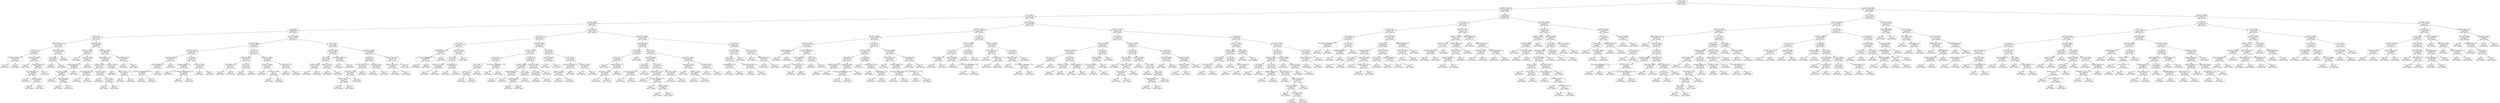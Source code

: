 digraph Tree {
node [shape=box, style="rounded", color="black", fontname=helvetica] ;
edge [fontname=helvetica] ;
0 [label="area <= 64.5\nmse = 4874096173.3\nsamples = 1241\nvalue = 149779.2"] ;
1 [label="sq_meter <= 3559.9\nmse = 1614931651.9\nsamples = 852\nvalue = 119694.6"] ;
0 -> 1 [labeldistance=2.5, labelangle=45, headlabel="True"] ;
2 [label="area <= 46.5\nmse = 925367028.3\nsamples = 743\nvalue = 111658.9"] ;
1 -> 2 ;
3 [label="sq_meter <= 2594.7\nmse = 461914806.1\nsamples = 447\nvalue = 97731.1"] ;
2 -> 3 ;
4 [label="area <= 36.5\nmse = 228864084.3\nsamples = 232\nvalue = 86329.7"] ;
3 -> 4 ;
5 [label="area <= 30.5\nmse = 197341265.5\nsamples = 53\nvalue = 69232.6"] ;
4 -> 5 ;
6 [label="distance_from_cc <= 8.7\nmse = 122294400.0\nsamples = 14\nvalue = 53160.0"] ;
5 -> 6 ;
7 [label="area <= 22.0\nmse = 78222222.2\nsamples = 9\nvalue = 59666.7"] ;
6 -> 7 ;
8 [label="restaurant_price_level <= 2.0\nmse = 22222222.2\nsamples = 2\nvalue = 46666.7"] ;
7 -> 8 ;
9 [label="mse = 0.0\nsamples = 1\nvalue = 40000.0"] ;
8 -> 9 ;
10 [label="mse = 0.0\nsamples = 1\nvalue = 50000.0"] ;
8 -> 10 ;
11 [label="house_year <= 1995.5\nmse = 39409722.2\nsamples = 7\nvalue = 62916.7"] ;
7 -> 11 ;
12 [label="mse = 0.0\nsamples = 2\nvalue = 70000.0"] ;
11 -> 12 ;
13 [label="['D']_Жетысуский <= 0.5\nmse = 21484375.0\nsamples = 5\nvalue = 59375.0"] ;
11 -> 13 ;
14 [label="['D']_Ауэзовский <= 0.5\nmse = 16000000.0\nsamples = 4\nvalue = 62000.0"] ;
13 -> 14 ;
15 [label="mse = 0.0\nsamples = 2\nvalue = 60000.0"] ;
14 -> 15 ;
16 [label="sq_meter <= 2166.7\nmse = 25000000.0\nsamples = 2\nvalue = 65000.0"] ;
14 -> 16 ;
17 [label="mse = 0.0\nsamples = 1\nvalue = 60000.0"] ;
16 -> 17 ;
18 [label="mse = 0.0\nsamples = 1\nvalue = 70000.0"] ;
16 -> 18 ;
19 [label="mse = 0.0\nsamples = 1\nvalue = 55000.0"] ;
13 -> 19 ;
20 [label="house_year <= 2014.5\nmse = 29640000.0\nsamples = 5\nvalue = 43400.0"] ;
6 -> 20 ;
21 [label="area <= 29.0\nmse = 1000000.0\nsamples = 3\nvalue = 39000.0"] ;
20 -> 21 ;
22 [label="mse = 0.0\nsamples = 2\nvalue = 40000.0"] ;
21 -> 22 ;
23 [label="mse = 0.0\nsamples = 1\nvalue = 38000.0"] ;
21 -> 23 ;
24 [label="mse = 0.0\nsamples = 2\nvalue = 50000.0"] ;
20 -> 24 ;
25 [label="sq_meter <= 2196.7\nmse = 78836334.3\nsamples = 39\nvalue = 75819.7"] ;
5 -> 25 ;
26 [label="sq_meter <= 1762.2\nmse = 19378698.2\nsamples = 14\nvalue = 66923.1"] ;
25 -> 26 ;
27 [label="mse = 0.0\nsamples = 2\nvalue = 55000.0"] ;
26 -> 27 ;
28 [label="sq_meter <= 2109.0\nmse = 8159722.2\nsamples = 12\nvalue = 67916.7"] ;
26 -> 28 ;
29 [label="distance_from_cc <= 11.3\nmse = 8888888.9\nsamples = 8\nvalue = 66666.7"] ;
28 -> 29 ;
30 [label="house_year <= 1984.0\nmse = 4209183.7\nsamples = 7\nvalue = 66071.4"] ;
29 -> 30 ;
31 [label="mse = 0.0\nsamples = 4\nvalue = 65000.0"] ;
30 -> 31 ;
32 [label="house_year <= 2002.5\nmse = 6000000.0\nsamples = 3\nvalue = 68000.0"] ;
30 -> 32 ;
33 [label="mse = 0.0\nsamples = 2\nvalue = 70000.0"] ;
32 -> 33 ;
34 [label="mse = 0.0\nsamples = 1\nvalue = 65000.0"] ;
32 -> 34 ;
35 [label="mse = 0.0\nsamples = 1\nvalue = 75000.0"] ;
29 -> 35 ;
36 [label="mse = 0.0\nsamples = 4\nvalue = 70000.0"] ;
28 -> 36 ;
37 [label="house_year <= 1986.5\nmse = 20530612.2\nsamples = 25\nvalue = 82428.6"] ;
25 -> 37 ;
38 [label="distance_from_cc <= 8.8\nmse = 10809949.0\nsamples = 20\nvalue = 80892.9"] ;
37 -> 38 ;
39 [label="sq_meter <= 2279.2\nmse = 4535147.4\nsamples = 16\nvalue = 79523.8"] ;
38 -> 39 ;
40 [label="['D']_Алмалинский <= 0.5\nmse = 4687500.0\nsamples = 3\nvalue = 76250.0"] ;
39 -> 40 ;
41 [label="mse = 0.0\nsamples = 2\nvalue = 75000.0"] ;
40 -> 41 ;
42 [label="mse = 0.0\nsamples = 1\nvalue = 80000.0"] ;
40 -> 42 ;
43 [label="sq_meter <= 2537.9\nmse = 1384083.0\nsamples = 13\nvalue = 80294.1"] ;
39 -> 43 ;
44 [label="mse = 0.0\nsamples = 9\nvalue = 80000.0"] ;
43 -> 44 ;
45 [label="area <= 32.0\nmse = 4000000.0\nsamples = 4\nvalue = 81000.0"] ;
43 -> 45 ;
46 [label="mse = 0.0\nsamples = 3\nvalue = 80000.0"] ;
45 -> 46 ;
47 [label="mse = 0.0\nsamples = 1\nvalue = 85000.0"] ;
45 -> 47 ;
48 [label="sq_meter <= 2497.8\nmse = 7142857.1\nsamples = 4\nvalue = 85000.0"] ;
38 -> 48 ;
49 [label="mse = 0.0\nsamples = 1\nvalue = 80000.0"] ;
48 -> 49 ;
50 [label="restaurant_rating <= 4.2\nmse = 3472222.2\nsamples = 3\nvalue = 85833.3"] ;
48 -> 50 ;
51 [label="mse = 0.0\nsamples = 1\nvalue = 90000.0"] ;
50 -> 51 ;
52 [label="mse = 0.0\nsamples = 2\nvalue = 85000.0"] ;
50 -> 52 ;
53 [label="['D']_Ауэзовский <= 0.5\nmse = 12244898.0\nsamples = 5\nvalue = 88571.4"] ;
37 -> 53 ;
54 [label="mse = 0.0\nsamples = 4\nvalue = 90000.0"] ;
53 -> 54 ;
55 [label="mse = 0.0\nsamples = 1\nvalue = 80000.0"] ;
53 -> 55 ;
56 [label="sq_meter <= 2168.0\nmse = 121669691.3\nsamples = 179\nvalue = 91562.3"] ;
4 -> 56 ;
57 [label="sq_meter <= 1881.9\nmse = 52193886.2\nsamples = 79\nvalue = 82600.0"] ;
56 -> 57 ;
58 [label="sq_meter <= 1723.2\nmse = 37804784.0\nsamples = 23\nvalue = 74527.8"] ;
57 -> 58 ;
59 [label="sq_meter <= 1622.0\nmse = 15984375.0\nsamples = 6\nvalue = 65375.0"] ;
58 -> 59 ;
60 [label="restaurant_rating <= 4.1\nmse = 5040000.0\nsamples = 4\nvalue = 62600.0"] ;
59 -> 60 ;
61 [label="['A']_полностью меблирована <= 0.5\nmse = 888888.9\nsamples = 2\nvalue = 64333.3"] ;
60 -> 61 ;
62 [label="mse = 0.0\nsamples = 1\nvalue = 65000.0"] ;
61 -> 62 ;
63 [label="mse = 0.0\nsamples = 1\nvalue = 63000.0"] ;
61 -> 63 ;
64 [label="mse = 0.0\nsamples = 2\nvalue = 60000.0"] ;
60 -> 64 ;
65 [label="mse = 0.0\nsamples = 2\nvalue = 70000.0"] ;
59 -> 65 ;
66 [label="area <= 43.5\nmse = 13265306.1\nsamples = 17\nvalue = 77142.9"] ;
58 -> 66 ;
67 [label="restaurant_rating <= 4.3\nmse = 4209183.7\nsamples = 9\nvalue = 73928.6"] ;
66 -> 67 ;
68 [label="mse = 0.0\nsamples = 6\nvalue = 75000.0"] ;
67 -> 68 ;
69 [label="['A']_полностью меблирована <= 0.5\nmse = 4687500.0\nsamples = 3\nvalue = 71250.0"] ;
67 -> 69 ;
70 [label="mse = 0.0\nsamples = 1\nvalue = 75000.0"] ;
69 -> 70 ;
71 [label="mse = 0.0\nsamples = 2\nvalue = 70000.0"] ;
69 -> 71 ;
72 [label="sq_meter <= 1833.0\nmse = 1658163.3\nsamples = 8\nvalue = 80357.1"] ;
66 -> 72 ;
73 [label="mse = 0.0\nsamples = 7\nvalue = 80000.0"] ;
72 -> 73 ;
74 [label="mse = 0.0\nsamples = 1\nvalue = 85000.0"] ;
72 -> 74 ;
75 [label="area <= 41.5\nmse = 23192176.3\nsamples = 56\nvalue = 85691.5"] ;
57 -> 75 ;
76 [label="sq_meter <= 2115.1\nmse = 6859375.0\nsamples = 23\nvalue = 81125.0"] ;
75 -> 76 ;
77 [label="['O']_АРСЕНАЛ <= 0.5\nmse = 1775147.9\nsamples = 13\nvalue = 79615.4"] ;
76 -> 77 ;
78 [label="mse = 0.0\nsamples = 12\nvalue = 80000.0"] ;
77 -> 78 ;
79 [label="mse = 0.0\nsamples = 1\nvalue = 75000.0"] ;
77 -> 79 ;
80 [label="area <= 38.5\nmse = 4209183.7\nsamples = 10\nvalue = 83928.6"] ;
76 -> 80 ;
81 [label="mse = 0.0\nsamples = 3\nvalue = 80000.0"] ;
80 -> 81 ;
82 [label="mse = 0.0\nsamples = 7\nvalue = 85000.0"] ;
80 -> 82 ;
83 [label="sq_meter <= 1930.6\nmse = 8402256.5\nsamples = 33\nvalue = 89074.1"] ;
75 -> 83 ;
84 [label="sq_meter <= 1896.8\nmse = 6123061.3\nsamples = 5\nvalue = 82142.7"] ;
83 -> 84 ;
85 [label="mse = 0.0\nsamples = 2\nvalue = 85000.0"] ;
84 -> 85 ;
86 [label="house_year <= 1980.5\nmse = 0.2\nsamples = 3\nvalue = 79999.8"] ;
84 -> 86 ;
87 [label="mse = 0.0\nsamples = 1\nvalue = 79999.0"] ;
86 -> 87 ;
88 [label="mse = 0.0\nsamples = 2\nvalue = 80000.0"] ;
86 -> 88 ;
89 [label="['O']_Булат и К <= 0.5\nmse = 520597.6\nsamples = 28\nvalue = 90106.4"] ;
83 -> 89 ;
90 [label="mse = 0.0\nsamples = 27\nvalue = 90000.0"] ;
89 -> 90 ;
91 [label="mse = 0.0\nsamples = 1\nvalue = 95000.0"] ;
89 -> 91 ;
92 [label="area <= 41.5\nmse = 52796807.2\nsamples = 100\nvalue = 99278.1"] ;
56 -> 92 ;
93 [label="sq_meter <= 2435.7\nmse = 32058956.9\nsamples = 42\nvalue = 93476.2"] ;
92 -> 93 ;
94 [label="area <= 38.5\nmse = 7271468.1\nsamples = 23\nvalue = 89210.5"] ;
93 -> 94 ;
95 [label="sq_meter <= 2332.9\nmse = 5739795.9\nsamples = 8\nvalue = 86785.7"] ;
94 -> 95 ;
96 [label="mse = 0.0\nsamples = 5\nvalue = 85000.0"] ;
95 -> 96 ;
97 [label="mse = 0.0\nsamples = 3\nvalue = 90000.0"] ;
95 -> 97 ;
98 [label="sq_meter <= 2341.3\nmse = 2734375.0\nsamples = 15\nvalue = 90625.0"] ;
94 -> 98 ;
99 [label="mse = 0.0\nsamples = 14\nvalue = 90000.0"] ;
98 -> 99 ;
100 [label="mse = 0.0\nsamples = 1\nvalue = 95000.0"] ;
98 -> 100 ;
101 [label="restaurant_price_level <= 2.0\nmse = 38400.0\nsamples = 19\nvalue = 99960.0"] ;
93 -> 101 ;
102 [label="mse = 0.0\nsamples = 1\nvalue = 99000.0"] ;
101 -> 102 ;
103 [label="mse = 0.0\nsamples = 18\nvalue = 100000.0"] ;
101 -> 103 ;
104 [label="sq_meter <= 2386.1\nmse = 26290805.8\nsamples = 58\nvalue = 103431.8"] ;
92 -> 104 ;
105 [label="area <= 45.5\nmse = 2069722.2\nsamples = 40\nvalue = 100116.7"] ;
104 -> 105 ;
106 [label="['O']_Кок Тал Сити <= 0.5\nmse = 491990.0\nsamples = 36\nvalue = 99867.9"] ;
105 -> 106 ;
107 [label="house_year <= 1972.5\nmse = 36982.2\nsamples = 35\nvalue = 99961.5"] ;
106 -> 107 ;
108 [label="distance_from_cc <= 7.4\nmse = 148760.3\nsamples = 5\nvalue = 99818.2"] ;
107 -> 108 ;
109 [label="mse = 0.0\nsamples = 4\nvalue = 100000.0"] ;
108 -> 109 ;
110 [label="mse = 0.0\nsamples = 1\nvalue = 99000.0"] ;
108 -> 110 ;
111 [label="mse = 0.0\nsamples = 30\nvalue = 100000.0"] ;
107 -> 111 ;
112 [label="mse = 0.0\nsamples = 1\nvalue = 95000.0"] ;
106 -> 112 ;
113 [label="sq_meter <= 2250.0\nmse = 10000000.0\nsamples = 4\nvalue = 102000.0"] ;
105 -> 113 ;
114 [label="mse = 0.0\nsamples = 3\nvalue = 100000.0"] ;
113 -> 114 ;
115 [label="mse = 0.0\nsamples = 1\nvalue = 107000.0"] ;
113 -> 115 ;
116 [label="distance_from_cc <= 9.5\nmse = 4177295.9\nsamples = 18\nvalue = 110535.7"] ;
104 -> 116 ;
117 [label="distance_from_cc <= 8.4\nmse = 998263.9\nsamples = 16\nvalue = 109791.7"] ;
116 -> 117 ;
118 [label="mse = 0.0\nsamples = 15\nvalue = 110000.0"] ;
117 -> 118 ;
119 [label="mse = 0.0\nsamples = 1\nvalue = 105000.0"] ;
117 -> 119 ;
120 [label="mse = 0.0\nsamples = 2\nvalue = 115000.0"] ;
116 -> 120 ;
121 [label="area <= 37.5\nmse = 419394255.6\nsamples = 215\nvalue = 110184.5"] ;
3 -> 121 ;
122 [label="area <= 27.0\nmse = 280273769.8\nsamples = 106\nvalue = 95518.1"] ;
121 -> 122 ;
123 [label="area <= 17.5\nmse = 146354570.6\nsamples = 13\nvalue = 57473.7"] ;
122 -> 123 ;
124 [label="['C']_евроремонт <= 0.5\nmse = 57555555.6\nsamples = 5\nvalue = 42333.3"] ;
123 -> 124 ;
125 [label="['A']_полностью меблирована <= 0.5\nmse = 6250000.0\nsamples = 4\nvalue = 47500.0"] ;
124 -> 125 ;
126 [label="mse = 0.0\nsamples = 2\nvalue = 50000.0"] ;
125 -> 126 ;
127 [label="mse = 0.0\nsamples = 2\nvalue = 45000.0"] ;
125 -> 127 ;
128 [label="mse = 0.0\nsamples = 1\nvalue = 32000.0"] ;
124 -> 128 ;
129 [label="sq_meter <= 3416.7\nmse = 32710059.2\nsamples = 8\nvalue = 64461.5"] ;
123 -> 129 ;
130 [label="area <= 20.5\nmse = 11918367.3\nsamples = 6\nvalue = 59714.3"] ;
129 -> 130 ;
131 [label="house_year <= 1978.5\nmse = 6000000.0\nsamples = 4\nvalue = 58000.0"] ;
130 -> 131 ;
132 [label="mse = 0.0\nsamples = 2\nvalue = 60000.0"] ;
131 -> 132 ;
133 [label="mse = 0.0\nsamples = 2\nvalue = 55000.0"] ;
131 -> 133 ;
134 [label="['C']_хорошее <= 0.5\nmse = 1000000.0\nsamples = 2\nvalue = 64000.0"] ;
130 -> 134 ;
135 [label="mse = 0.0\nsamples = 1\nvalue = 63000.0"] ;
134 -> 135 ;
136 [label="mse = 0.0\nsamples = 1\nvalue = 65000.0"] ;
134 -> 136 ;
137 [label="mse = 0.0\nsamples = 2\nvalue = 70000.0"] ;
129 -> 137 ;
138 [label="sq_meter <= 3234.3\nmse = 86327456.2\nsamples = 93\nvalue = 100435.4"] ;
122 -> 138 ;
139 [label="sq_meter <= 2759.9\nmse = 43135635.5\nsamples = 69\nvalue = 96641.5"] ;
138 -> 139 ;
140 [label="area <= 35.5\nmse = 37943877.6\nsamples = 22\nvalue = 89357.1"] ;
139 -> 140 ;
141 [label="area <= 32.5\nmse = 12241735.5\nsamples = 17\nvalue = 86590.9"] ;
140 -> 141 ;
142 [label="area <= 30.5\nmse = 4687500.0\nsamples = 9\nvalue = 83750.0"] ;
141 -> 142 ;
143 [label="mse = 0.0\nsamples = 2\nvalue = 80000.0"] ;
142 -> 143 ;
144 [label="mse = 0.0\nsamples = 7\nvalue = 85000.0"] ;
142 -> 144 ;
145 [label="mse = 0.0\nsamples = 8\nvalue = 90000.0"] ;
141 -> 145 ;
146 [label="['A']_полностью меблирована <= 0.5\nmse = 1250000.0\nsamples = 5\nvalue = 99500.0"] ;
140 -> 146 ;
147 [label="mse = 0.0\nsamples = 1\nvalue = 97000.0"] ;
146 -> 147 ;
148 [label="mse = 0.0\nsamples = 4\nvalue = 100000.0"] ;
146 -> 148 ;
149 [label="area <= 32.5\nmse = 19113741.0\nsamples = 47\nvalue = 99256.4"] ;
139 -> 149 ;
150 [label="sq_meter <= 3062.5\nmse = 15650416.2\nsamples = 19\nvalue = 95931.0"] ;
149 -> 150 ;
151 [label="['D']_Алмалинский <= 0.5\nmse = 5250000.0\nsamples = 8\nvalue = 91500.0"] ;
150 -> 151 ;
152 [label="mse = 0.0\nsamples = 6\nvalue = 90000.0"] ;
151 -> 152 ;
153 [label="mse = 0.0\nsamples = 2\nvalue = 95000.0"] ;
151 -> 153 ;
154 [label="area <= 30.5\nmse = 5351800.6\nsamples = 11\nvalue = 98263.2"] ;
150 -> 154 ;
155 [label="sq_meter <= 3200.0\nmse = 489795.9\nsamples = 3\nvalue = 95285.7"] ;
154 -> 155 ;
156 [label="mse = 0.0\nsamples = 2\nvalue = 95000.0"] ;
155 -> 156 ;
157 [label="mse = 0.0\nsamples = 1\nvalue = 97000.0"] ;
155 -> 157 ;
158 [label="mse = 0.0\nsamples = 8\nvalue = 100000.0"] ;
154 -> 158 ;
159 [label="sq_meter <= 3042.9\nmse = 10745522.7\nsamples = 28\nvalue = 101224.5"] ;
149 -> 159 ;
160 [label="area <= 36.5\nmse = 4246913.6\nsamples = 25\nvalue = 100444.4"] ;
159 -> 160 ;
161 [label="mse = 0.0\nsamples = 24\nvalue = 100000.0"] ;
160 -> 161 ;
162 [label="mse = 0.0\nsamples = 1\nvalue = 110000.0"] ;
160 -> 162 ;
163 [label="mse = 0.0\nsamples = 3\nvalue = 110000.0"] ;
159 -> 163 ;
164 [label="area <= 30.5\nmse = 64574657.9\nsamples = 24\nvalue = 110243.9"] ;
138 -> 164 ;
165 [label="sq_meter <= 3416.7\nmse = 3254437.9\nsamples = 6\nvalue = 100769.2"] ;
164 -> 165 ;
166 [label="mse = 0.0\nsamples = 5\nvalue = 100000.0"] ;
165 -> 166 ;
167 [label="mse = 0.0\nsamples = 1\nvalue = 105000.0"] ;
165 -> 167 ;
168 [label="area <= 34.5\nmse = 32015306.1\nsamples = 18\nvalue = 114642.9"] ;
164 -> 168 ;
169 [label="restaurant_price_level <= 2.1\nmse = 13296398.9\nsamples = 11\nvalue = 111578.9"] ;
168 -> 169 ;
170 [label="sq_meter <= 3483.5\nmse = 25000000.0\nsamples = 5\nvalue = 115000.0"] ;
169 -> 170 ;
171 [label="mse = 0.0\nsamples = 2\nvalue = 110000.0"] ;
170 -> 171 ;
172 [label="mse = 0.0\nsamples = 3\nvalue = 120000.0"] ;
170 -> 172 ;
173 [label="mse = 0.0\nsamples = 6\nvalue = 110000.0"] ;
169 -> 173 ;
174 [label="sq_meter <= 3471.0\nmse = 9876543.2\nsamples = 7\nvalue = 121111.1"] ;
168 -> 174 ;
175 [label="mse = 0.0\nsamples = 6\nvalue = 120000.0"] ;
174 -> 175 ;
176 [label="mse = 0.0\nsamples = 1\nvalue = 130000.0"] ;
174 -> 176 ;
177 [label="sq_meter <= 3164.3\nmse = 140096665.5\nsamples = 109\nvalue = 124505.9"] ;
121 -> 177 ;
178 [label="sq_meter <= 2763.9\nmse = 66658193.3\nsamples = 84\nvalue = 119535.4"] ;
177 -> 178 ;
179 [label="area <= 43.0\nmse = 48938134.8\nsamples = 38\nvalue = 114210.5"] ;
178 -> 179 ;
180 [label="area <= 39.0\nmse = 19674556.2\nsamples = 16\nvalue = 107307.7"] ;
179 -> 180 ;
181 [label="mse = 0.0\nsamples = 3\nvalue = 100000.0"] ;
180 -> 181 ;
182 [label="restaurant_rating <= 4.3\nmse = 4750000.0\nsamples = 13\nvalue = 109500.0"] ;
180 -> 182 ;
183 [label="house_year <= 2005.0\nmse = 1384083.0\nsamples = 12\nvalue = 110294.1"] ;
182 -> 183 ;
184 [label="mse = 0.0\nsamples = 11\nvalue = 110000.0"] ;
183 -> 184 ;
185 [label="mse = 0.0\nsamples = 1\nvalue = 115000.0"] ;
183 -> 185 ;
186 [label="mse = 0.0\nsamples = 1\nvalue = 105000.0"] ;
182 -> 186 ;
187 [label="mse = 0.0\nsamples = 22\nvalue = 120000.0"] ;
179 -> 187 ;
188 [label="area <= 43.5\nmse = 39197755.1\nsamples = 46\nvalue = 123871.4"] ;
178 -> 188 ;
189 [label="sq_meter <= 2900.9\nmse = 18470588.2\nsamples = 33\nvalue = 121000.0"] ;
188 -> 189 ;
190 [label="area <= 41.0\nmse = 9040000.0\nsamples = 16\nvalue = 118600.0"] ;
189 -> 190 ;
191 [label="['D']_Бостандыкский <= 0.5\nmse = 6000000.0\nsamples = 3\nvalue = 113000.0"] ;
190 -> 191 ;
192 [label="mse = 0.0\nsamples = 2\nvalue = 110000.0"] ;
191 -> 192 ;
193 [label="mse = 0.0\nsamples = 1\nvalue = 115000.0"] ;
191 -> 193 ;
194 [label="mse = 0.0\nsamples = 13\nvalue = 120000.0"] ;
190 -> 194 ;
195 [label="area <= 41.5\nmse = 16674556.2\nsamples = 17\nvalue = 123307.7"] ;
189 -> 195 ;
196 [label="distance_from_cc <= 9.0\nmse = 2110726.6\nsamples = 12\nvalue = 120647.1"] ;
195 -> 196 ;
197 [label="mse = 0.0\nsamples = 9\nvalue = 120000.0"] ;
196 -> 197 ;
198 [label="restaurant_price_level <= 1.0\nmse = 3187500.0\nsamples = 3\nvalue = 122750.0"] ;
196 -> 198 ;
199 [label="mse = 0.0\nsamples = 1\nvalue = 120000.0"] ;
198 -> 199 ;
200 [label="sq_meter <= 3100.0\nmse = 888888.9\nsamples = 2\nvalue = 123666.7"] ;
198 -> 200 ;
201 [label="mse = 0.0\nsamples = 1\nvalue = 123000.0"] ;
200 -> 201 ;
202 [label="mse = 0.0\nsamples = 1\nvalue = 125000.0"] ;
200 -> 202 ;
203 [label="house_year <= 1975.0\nmse = 5555555.6\nsamples = 5\nvalue = 128333.3"] ;
195 -> 203 ;
204 [label="mse = 0.0\nsamples = 2\nvalue = 125000.0"] ;
203 -> 204 ;
205 [label="mse = 0.0\nsamples = 3\nvalue = 130000.0"] ;
203 -> 205 ;
206 [label="sq_meter <= 2977.3\nmse = 13296398.9\nsamples = 13\nvalue = 131578.9"] ;
188 -> 206 ;
207 [label="house_year <= 1966.5\nmse = 4589843.8\nsamples = 10\nvalue = 130312.5"] ;
206 -> 207 ;
208 [label="mse = 0.0\nsamples = 1\nvalue = 135000.0"] ;
207 -> 208 ;
209 [label="sq_meter <= 2801.9\nmse = 1658163.3\nsamples = 9\nvalue = 129642.9"] ;
207 -> 209 ;
210 [label="mse = 0.0\nsamples = 1\nvalue = 125000.0"] ;
209 -> 210 ;
211 [label="mse = 0.0\nsamples = 8\nvalue = 130000.0"] ;
209 -> 211 ;
212 [label="sq_meter <= 3021.7\nmse = 5555555.6\nsamples = 3\nvalue = 138333.3"] ;
206 -> 212 ;
213 [label="mse = 0.0\nsamples = 1\nvalue = 135000.0"] ;
212 -> 213 ;
214 [label="mse = 0.0\nsamples = 2\nvalue = 140000.0"] ;
212 -> 214 ;
215 [label="area <= 42.5\nmse = 68522790.7\nsamples = 25\nvalue = 139186.0"] ;
177 -> 215 ;
216 [label="sq_meter <= 3460.5\nmse = 17764060.4\nsamples = 15\nvalue = 133703.7"] ;
215 -> 216 ;
217 [label="area <= 41.5\nmse = 8276644.0\nsamples = 12\nvalue = 131904.8"] ;
216 -> 217 ;
218 [label="['D']_Ауэзовский <= 0.5\nmse = 1555555.6\nsamples = 9\nvalue = 130333.3"] ;
217 -> 218 ;
219 [label="mse = 0.0\nsamples = 8\nvalue = 130000.0"] ;
218 -> 219 ;
220 [label="mse = 0.0\nsamples = 1\nvalue = 135000.0"] ;
218 -> 220 ;
221 [label="restaurant_price_level <= 2.1\nmse = 3472222.2\nsamples = 3\nvalue = 135833.3"] ;
217 -> 221 ;
222 [label="mse = 0.0\nsamples = 1\nvalue = 140000.0"] ;
221 -> 222 ;
223 [label="mse = 0.0\nsamples = 2\nvalue = 135000.0"] ;
221 -> 223 ;
224 [label="mse = 0.0\nsamples = 3\nvalue = 140000.0"] ;
216 -> 224 ;
225 [label="sq_meter <= 3221.3\nmse = 17870273.5\nsamples = 10\nvalue = 148437.4"] ;
215 -> 225 ;
226 [label="mse = 0.0\nsamples = 1\nvalue = 140000.0"] ;
225 -> 226 ;
227 [label="['D']_Медеуский <= 0.5\nmse = 1774437.9\nsamples = 9\nvalue = 150384.5"] ;
225 -> 227 ;
228 [label="mse = 0.0\nsamples = 8\nvalue = 150000.0"] ;
227 -> 228 ;
229 [label="mse = 0.0\nsamples = 1\nvalue = 154999.0"] ;
227 -> 229 ;
230 [label="sq_meter <= 2327.4\nmse = 870560090.3\nsamples = 296\nvalue = 133514.3"] ;
2 -> 230 ;
231 [label="sq_meter <= 1929.3\nmse = 275764298.6\nsamples = 130\nvalue = 107853.8"] ;
230 -> 231 ;
232 [label="sq_meter <= 1580.7\nmse = 132701895.9\nsamples = 54\nvalue = 93956.1"] ;
231 -> 232 ;
233 [label="sq_meter <= 1155.7\nmse = 140720221.6\nsamples = 13\nvalue = 79736.8"] ;
232 -> 233 ;
234 [label="restaurant_rating <= 4.1\nmse = 50000000.0\nsamples = 2\nvalue = 55000.0"] ;
233 -> 234 ;
235 [label="mse = 0.0\nsamples = 1\nvalue = 45000.0"] ;
234 -> 235 ;
236 [label="mse = 0.0\nsamples = 1\nvalue = 60000.0"] ;
234 -> 236 ;
237 [label="restaurant_price_level <= 2.0\nmse = 21484375.0\nsamples = 11\nvalue = 84375.0"] ;
233 -> 237 ;
238 [label="restaurant_rating <= 4.2\nmse = 8984375.0\nsamples = 6\nvalue = 80625.0"] ;
237 -> 238 ;
239 [label="mse = 0.0\nsamples = 1\nvalue = 85000.0"] ;
238 -> 239 ;
240 [label="restaurant_rating <= 4.4\nmse = 3472222.2\nsamples = 5\nvalue = 79166.7"] ;
238 -> 240 ;
241 [label="mse = 0.0\nsamples = 4\nvalue = 80000.0"] ;
240 -> 241 ;
242 [label="mse = 0.0\nsamples = 1\nvalue = 75000.0"] ;
240 -> 242 ;
243 [label="area <= 56.0\nmse = 5859375.0\nsamples = 5\nvalue = 88125.0"] ;
237 -> 243 ;
244 [label="mse = 0.0\nsamples = 1\nvalue = 85000.0"] ;
243 -> 244 ;
245 [label="mse = 0.0\nsamples = 4\nvalue = 90000.0"] ;
243 -> 245 ;
246 [label="area <= 55.5\nmse = 63151296.3\nsamples = 41\nvalue = 97708.4"] ;
232 -> 246 ;
247 [label="sq_meter <= 1813.5\nmse = 28853177.5\nsamples = 22\nvalue = 91891.9"] ;
246 -> 247 ;
248 [label="area <= 49.0\nmse = 12402343.8\nsamples = 10\nvalue = 87812.5"] ;
247 -> 248 ;
249 [label="restaurant_rating <= 4.3\nmse = 5555555.6\nsamples = 2\nvalue = 83333.3"] ;
248 -> 249 ;
250 [label="mse = 0.0\nsamples = 1\nvalue = 85000.0"] ;
249 -> 250 ;
251 [label="mse = 0.0\nsamples = 1\nvalue = 80000.0"] ;
249 -> 251 ;
252 [label="sq_meter <= 1635.5\nmse = 8284023.7\nsamples = 8\nvalue = 88846.2"] ;
248 -> 252 ;
253 [label="['A']_полностью меблирована <= 0.5\nmse = 6250000.0\nsamples = 2\nvalue = 82500.0"] ;
252 -> 253 ;
254 [label="mse = 0.0\nsamples = 1\nvalue = 80000.0"] ;
253 -> 254 ;
255 [label="mse = 0.0\nsamples = 1\nvalue = 85000.0"] ;
253 -> 255 ;
256 [label="mse = 0.0\nsamples = 6\nvalue = 90000.0"] ;
252 -> 256 ;
257 [label="area <= 49.5\nmse = 19047619.0\nsamples = 12\nvalue = 95000.0"] ;
247 -> 257 ;
258 [label="mse = 0.0\nsamples = 5\nvalue = 90000.0"] ;
257 -> 258 ;
259 [label="distance_from_cc <= 8.1\nmse = 5917159.8\nsamples = 7\nvalue = 98076.9"] ;
257 -> 259 ;
260 [label="mse = 0.0\nsamples = 4\nvalue = 100000.0"] ;
259 -> 260 ;
261 [label="['C']_евроремонт <= 0.5\nmse = 3472222.2\nsamples = 3\nvalue = 95833.3"] ;
259 -> 261 ;
262 [label="mse = 0.0\nsamples = 2\nvalue = 95000.0"] ;
261 -> 262 ;
263 [label="mse = 0.0\nsamples = 1\nvalue = 100000.0"] ;
261 -> 263 ;
264 [label="sq_meter <= 1809.5\nmse = 25835853.2\nsamples = 19\nvalue = 103857.3"] ;
246 -> 264 ;
265 [label="distance_from_cc <= 2.2\nmse = 10559616.1\nsamples = 13\nvalue = 101200.2"] ;
264 -> 265 ;
266 [label="mse = 0.0\nsamples = 1\nvalue = 110000.0"] ;
265 -> 266 ;
267 [label="restaurant_rating <= 3.9\nmse = 4158639.1\nsamples = 12\nvalue = 100435.0"] ;
265 -> 267 ;
268 [label="['A']_частично меблирована <= 0.5\nmse = 25000000.0\nsamples = 2\nvalue = 105000.0"] ;
267 -> 268 ;
269 [label="mse = 0.0\nsamples = 1\nvalue = 110000.0"] ;
268 -> 269 ;
270 [label="mse = 0.0\nsamples = 1\nvalue = 100000.0"] ;
268 -> 270 ;
271 [label="distance_from_cc <= 3.6\nmse = 0.2\nsamples = 10\nvalue = 100000.2"] ;
267 -> 271 ;
272 [label="mse = 0.0\nsamples = 1\nvalue = 100001.0"] ;
271 -> 272 ;
273 [label="mse = 0.0\nsamples = 9\nvalue = 100000.0"] ;
271 -> 273 ;
274 [label="['C']_среднее <= 0.5\nmse = 2250000.0\nsamples = 6\nvalue = 110500.0"] ;
264 -> 274 ;
275 [label="mse = 0.0\nsamples = 5\nvalue = 110000.0"] ;
274 -> 275 ;
276 [label="mse = 0.0\nsamples = 1\nvalue = 115000.0"] ;
274 -> 276 ;
277 [label="area <= 55.5\nmse = 90416375.9\nsamples = 76\nvalue = 119784.9"] ;
231 -> 277 ;
278 [label="sq_meter <= 2169.3\nmse = 53123698.5\nsamples = 34\nvalue = 112244.9"] ;
277 -> 278 ;
279 [label="area <= 50.5\nmse = 28472222.2\nsamples = 16\nvalue = 106666.7"] ;
278 -> 279 ;
280 [label="restaurant_rating <= 4.3\nmse = 3061224.5\nsamples = 5\nvalue = 99285.7"] ;
279 -> 280 ;
281 [label="mse = 0.0\nsamples = 4\nvalue = 100000.0"] ;
280 -> 281 ;
282 [label="mse = 0.0\nsamples = 1\nvalue = 95000.0"] ;
280 -> 282 ;
283 [label="sq_meter <= 1980.4\nmse = 7266436.0\nsamples = 11\nvalue = 109705.9"] ;
279 -> 283 ;
284 [label="mse = 0.0\nsamples = 1\nvalue = 100000.0"] ;
283 -> 284 ;
285 [label="['A']_полностью меблирована <= 0.5\nmse = 1464843.8\nsamples = 10\nvalue = 110312.5"] ;
283 -> 285 ;
286 [label="mse = 0.0\nsamples = 1\nvalue = 115000.0"] ;
285 -> 286 ;
287 [label="mse = 0.0\nsamples = 9\nvalue = 110000.0"] ;
285 -> 287 ;
288 [label="area <= 51.0\nmse = 18240000.0\nsamples = 18\nvalue = 117600.0"] ;
278 -> 288 ;
289 [label="mse = 0.0\nsamples = 6\nvalue = 110000.0"] ;
288 -> 289 ;
290 [label="mse = 0.0\nsamples = 12\nvalue = 120000.0"] ;
288 -> 290 ;
291 [label="sq_meter <= 2154.8\nmse = 31589239.8\nsamples = 42\nvalue = 126266.7"] ;
277 -> 291 ;
292 [label="distance_from_cc <= 2.8\nmse = 3987708.3\nsamples = 17\nvalue = 120425.0"] ;
291 -> 292 ;
293 [label="mse = 0.0\nsamples = 1\nvalue = 130000.0"] ;
292 -> 293 ;
294 [label="distance_from_cc <= 4.8\nmse = 1663.5\nsamples = 16\nvalue = 120008.7"] ;
292 -> 294 ;
295 [label="mse = 0.0\nsamples = 1\nvalue = 120200.0"] ;
294 -> 295 ;
296 [label="mse = 0.0\nsamples = 15\nvalue = 120000.0"] ;
294 -> 296 ;
297 [label="area <= 61.0\nmse = 8795225.0\nsamples = 25\nvalue = 130515.2"] ;
291 -> 297 ;
298 [label="house_year <= 1967.5\nmse = 3184183.1\nsamples = 23\nvalue = 129903.2"] ;
297 -> 298 ;
299 [label="mse = 0.0\nsamples = 1\nvalue = 137000.0"] ;
298 -> 299 ;
300 [label="['C']_свободная планировка <= 0.5\nmse = 1555555.6\nsamples = 22\nvalue = 129666.7"] ;
298 -> 300 ;
301 [label="mse = 0.0\nsamples = 21\nvalue = 130000.0"] ;
300 -> 301 ;
302 [label="mse = 0.0\nsamples = 1\nvalue = 125000.0"] ;
300 -> 302 ;
303 [label="mse = 0.0\nsamples = 2\nvalue = 140000.0"] ;
297 -> 303 ;
304 [label="sq_meter <= 2831.8\nmse = 414977781.3\nsamples = 166\nvalue = 153654.2"] ;
230 -> 304 ;
305 [label="area <= 52.5\nmse = 152926451.6\nsamples = 100\nvalue = 141614.7"] ;
304 -> 305 ;
306 [label="sq_meter <= 2578.6\nmse = 65039477.6\nsamples = 23\nvalue = 124862.9"] ;
305 -> 306 ;
307 [label="sq_meter <= 2349.9\nmse = 19565217.4\nsamples = 14\nvalue = 120000.0"] ;
306 -> 307 ;
308 [label="rooms_num <= 1.5\nmse = 6250000.0\nsamples = 2\nvalue = 112500.0"] ;
307 -> 308 ;
309 [label="mse = 0.0\nsamples = 1\nvalue = 115000.0"] ;
308 -> 309 ;
310 [label="mse = 0.0\nsamples = 1\nvalue = 110000.0"] ;
308 -> 310 ;
311 [label="area <= 51.5\nmse = 8033241.0\nsamples = 12\nvalue = 121578.9"] ;
307 -> 311 ;
312 [label="house_year <= 2016.0\nmse = 1555555.6\nsamples = 10\nvalue = 120333.3"] ;
311 -> 312 ;
313 [label="mse = 0.0\nsamples = 9\nvalue = 120000.0"] ;
312 -> 313 ;
314 [label="mse = 0.0\nsamples = 1\nvalue = 125000.0"] ;
312 -> 314 ;
315 [label="restaurant_rating <= 4.2\nmse = 4687500.0\nsamples = 2\nvalue = 126250.0"] ;
311 -> 315 ;
316 [label="mse = 0.0\nsamples = 1\nvalue = 130000.0"] ;
315 -> 316 ;
317 [label="mse = 0.0\nsamples = 1\nvalue = 125000.0"] ;
315 -> 317 ;
318 [label="area <= 51.0\nmse = 20003055.6\nsamples = 9\nvalue = 134183.3"] ;
306 -> 318 ;
319 [label="sq_meter <= 2704.2\nmse = 4629375.0\nsamples = 7\nvalue = 131275.0"] ;
318 -> 319 ;
320 [label="house_year <= 1988.5\nmse = 5120000.0\nsamples = 3\nvalue = 133400.0"] ;
319 -> 320 ;
321 [label="mse = 0.0\nsamples = 1\nvalue = 130200.0"] ;
320 -> 321 ;
322 [label="mse = 0.0\nsamples = 2\nvalue = 135000.0"] ;
320 -> 322 ;
323 [label="mse = 0.0\nsamples = 4\nvalue = 130000.0"] ;
319 -> 323 ;
324 [label="mse = 0.0\nsamples = 2\nvalue = 140000.0"] ;
318 -> 324 ;
325 [label="sq_meter <= 2563.9\nmse = 68274177.7\nsamples = 77\nvalue = 146713.0"] ;
305 -> 325 ;
326 [label="area <= 55.5\nmse = 43442840.2\nsamples = 44\nvalue = 142184.6"] ;
325 -> 326 ;
327 [label="sq_meter <= 2471.9\nmse = 15493333.3\nsamples = 11\nvalue = 133800.0"] ;
326 -> 327 ;
328 [label="mse = 0.0\nsamples = 6\nvalue = 130000.0"] ;
327 -> 328 ;
329 [label="house_year <= 1987.0\nmse = 5359375.0\nsamples = 5\nvalue = 137125.0"] ;
327 -> 329 ;
330 [label="['C']_хорошее <= 0.5\nmse = 640000.0\nsamples = 3\nvalue = 135400.0"] ;
329 -> 330 ;
331 [label="mse = 0.0\nsamples = 1\nvalue = 137000.0"] ;
330 -> 331 ;
332 [label="mse = 0.0\nsamples = 2\nvalue = 135000.0"] ;
330 -> 332 ;
333 [label="mse = 0.0\nsamples = 2\nvalue = 140000.0"] ;
329 -> 333 ;
334 [label="sq_meter <= 2338.5\nmse = 24410000.0\nsamples = 33\nvalue = 144700.0"] ;
326 -> 334 ;
335 [label="mse = 0.0\nsamples = 11\nvalue = 140000.0"] ;
334 -> 335 ;
336 [label="area <= 58.0\nmse = 17533818.9\nsamples = 22\nvalue = 147580.6"] ;
334 -> 336 ;
337 [label="mse = 0.0\nsamples = 6\nvalue = 140000.0"] ;
336 -> 337 ;
338 [label="area <= 59.5\nmse = 998263.9\nsamples = 16\nvalue = 149791.7"] ;
336 -> 338 ;
339 [label="['C']_евроремонт <= 0.5\nmse = 6250000.0\nsamples = 2\nvalue = 147500.0"] ;
338 -> 339 ;
340 [label="mse = 0.0\nsamples = 1\nvalue = 145000.0"] ;
339 -> 340 ;
341 [label="mse = 0.0\nsamples = 1\nvalue = 150000.0"] ;
339 -> 341 ;
342 [label="mse = 0.0\nsamples = 14\nvalue = 150000.0"] ;
338 -> 342 ;
343 [label="area <= 56.5\nmse = 39240000.0\nsamples = 33\nvalue = 152600.0"] ;
325 -> 343 ;
344 [label="sq_meter <= 2660.0\nmse = 17013232.5\nsamples = 18\nvalue = 147826.1"] ;
343 -> 344 ;
345 [label="mse = 0.0\nsamples = 4\nvalue = 140000.0"] ;
344 -> 345 ;
346 [label="mse = 0.0\nsamples = 14\nvalue = 150000.0"] ;
344 -> 346 ;
347 [label="sq_meter <= 2649.1\nmse = 22222222.2\nsamples = 15\nvalue = 156666.7"] ;
343 -> 347 ;
348 [label="sq_meter <= 2583.4\nmse = 21301775.1\nsamples = 9\nvalue = 153076.9"] ;
347 -> 348 ;
349 [label="mse = 0.0\nsamples = 2\nvalue = 160000.0"] ;
348 -> 349 ;
350 [label="mse = 0.0\nsamples = 7\nvalue = 150000.0"] ;
348 -> 350 ;
351 [label="mse = 0.0\nsamples = 6\nvalue = 160000.0"] ;
347 -> 351 ;
352 [label="area <= 52.5\nmse = 269179492.2\nsamples = 66\nvalue = 171534.7"] ;
304 -> 352 ;
353 [label="sq_meter <= 3300.0\nmse = 140277777.8\nsamples = 27\nvalue = 156666.7"] ;
352 -> 353 ;
354 [label="sq_meter <= 3069.1\nmse = 49744898.0\nsamples = 21\nvalue = 151428.6"] ;
353 -> 354 ;
355 [label="area <= 48.5\nmse = 26000000.0\nsamples = 12\nvalue = 147000.0"] ;
354 -> 355 ;
356 [label="['O']_Хозяин <= 0.5\nmse = 4687500.0\nsamples = 3\nvalue = 138750.0"] ;
355 -> 356 ;
357 [label="mse = 0.0\nsamples = 1\nvalue = 135000.0"] ;
356 -> 357 ;
358 [label="mse = 0.0\nsamples = 2\nvalue = 140000.0"] ;
356 -> 358 ;
359 [label="mse = 0.0\nsamples = 9\nvalue = 150000.0"] ;
355 -> 359 ;
360 [label="area <= 49.0\nmse = 28402366.9\nsamples = 9\nvalue = 156538.5"] ;
354 -> 360 ;
361 [label="mse = 0.0\nsamples = 4\nvalue = 150000.0"] ;
360 -> 361 ;
362 [label="restaurant_rating <= 4.3\nmse = 2734375.0\nsamples = 5\nvalue = 160625.0"] ;
360 -> 362 ;
363 [label="mse = 0.0\nsamples = 1\nvalue = 165000.0"] ;
362 -> 363 ;
364 [label="mse = 0.0\nsamples = 4\nvalue = 160000.0"] ;
362 -> 364 ;
365 [label="area <= 51.0\nmse = 25000000.0\nsamples = 6\nvalue = 175000.0"] ;
353 -> 365 ;
366 [label="mse = 0.0\nsamples = 4\nvalue = 170000.0"] ;
365 -> 366 ;
367 [label="mse = 0.0\nsamples = 2\nvalue = 180000.0"] ;
365 -> 367 ;
368 [label="sq_meter <= 3303.0\nmse = 150331360.9\nsamples = 39\nvalue = 179769.2"] ;
352 -> 368 ;
369 [label="area <= 61.0\nmse = 80353710.1\nsamples = 30\nvalue = 175196.1"] ;
368 -> 369 ;
370 [label="sq_meter <= 2991.2\nmse = 53812358.3\nsamples = 25\nvalue = 172738.1"] ;
369 -> 370 ;
371 [label="area <= 56.0\nmse = 24489795.9\nsamples = 8\nvalue = 165714.3"] ;
370 -> 371 ;
372 [label="mse = 0.0\nsamples = 4\nvalue = 160000.0"] ;
371 -> 372 ;
373 [label="mse = 0.0\nsamples = 4\nvalue = 170000.0"] ;
371 -> 373 ;
374 [label="area <= 54.5\nmse = 31473214.3\nsamples = 17\nvalue = 176250.0"] ;
370 -> 374 ;
375 [label="restaurant_rating <= 4.1\nmse = 6250000.0\nsamples = 3\nvalue = 167500.0"] ;
374 -> 375 ;
376 [label="mse = 0.0\nsamples = 1\nvalue = 165000.0"] ;
375 -> 376 ;
377 [label="mse = 0.0\nsamples = 2\nvalue = 170000.0"] ;
375 -> 377 ;
378 [label="['D']_Медеуский <= 0.5\nmse = 11776859.5\nsamples = 14\nvalue = 178636.4"] ;
374 -> 378 ;
379 [label="mse = 0.0\nsamples = 7\nvalue = 180000.0"] ;
378 -> 379 ;
380 [label="distance_from_cc <= 2.2\nmse = 21000000.0\nsamples = 7\nvalue = 177000.0"] ;
378 -> 380 ;
381 [label="house_year <= 1991.5\nmse = 10937500.0\nsamples = 6\nvalue = 178750.0"] ;
380 -> 381 ;
382 [label="mse = 0.0\nsamples = 4\nvalue = 180000.0"] ;
381 -> 382 ;
383 [label="['O']_Хозяин <= 0.5\nmse = 25000000.0\nsamples = 2\nvalue = 175000.0"] ;
381 -> 383 ;
384 [label="mse = 0.0\nsamples = 1\nvalue = 180000.0"] ;
383 -> 384 ;
385 [label="mse = 0.0\nsamples = 1\nvalue = 170000.0"] ;
383 -> 385 ;
386 [label="mse = 0.0\nsamples = 1\nvalue = 170000.0"] ;
380 -> 386 ;
387 [label="sq_meter <= 2936.0\nmse = 44444444.4\nsamples = 5\nvalue = 186666.7"] ;
369 -> 387 ;
388 [label="mse = 0.0\nsamples = 2\nvalue = 180000.0"] ;
387 -> 388 ;
389 [label="sq_meter <= 3145.2\nmse = 16000000.0\nsamples = 3\nvalue = 192000.0"] ;
387 -> 389 ;
390 [label="mse = 0.0\nsamples = 2\nvalue = 190000.0"] ;
389 -> 390 ;
391 [label="mse = 0.0\nsamples = 1\nvalue = 200000.0"] ;
389 -> 391 ;
392 [label="area <= 57.0\nmse = 51530612.2\nsamples = 9\nvalue = 196428.6"] ;
368 -> 392 ;
393 [label="restaurant_rating <= 4.2\nmse = 22222222.2\nsamples = 2\nvalue = 183333.3"] ;
392 -> 393 ;
394 [label="mse = 0.0\nsamples = 1\nvalue = 180000.0"] ;
393 -> 394 ;
395 [label="mse = 0.0\nsamples = 1\nvalue = 190000.0"] ;
393 -> 395 ;
396 [label="mse = 0.0\nsamples = 7\nvalue = 200000.0"] ;
392 -> 396 ;
397 [label="area <= 44.5\nmse = 2820704757.5\nsamples = 109\nvalue = 176091.5"] ;
1 -> 397 ;
398 [label="area <= 39.0\nmse = 1200302790.5\nsamples = 68\nvalue = 144408.2"] ;
397 -> 398 ;
399 [label="area <= 27.0\nmse = 591719967.8\nsamples = 42\nvalue = 126426.2"] ;
398 -> 399 ;
400 [label="area <= 19.0\nmse = 175960000.0\nsamples = 7\nvalue = 81200.0"] ;
399 -> 400 ;
401 [label="['A']_полностью меблирована <= 0.5\nmse = 42187500.0\nsamples = 3\nvalue = 66250.0"] ;
400 -> 401 ;
402 [label="mse = 0.0\nsamples = 1\nvalue = 55000.0"] ;
401 -> 402 ;
403 [label="mse = 0.0\nsamples = 2\nvalue = 70000.0"] ;
401 -> 403 ;
404 [label="area <= 24.5\nmse = 16805555.6\nsamples = 4\nvalue = 91166.7"] ;
400 -> 404 ;
405 [label="restaurant_rating <= 4.3\nmse = 1440000.0\nsamples = 3\nvalue = 89400.0"] ;
404 -> 405 ;
406 [label="mse = 0.0\nsamples = 2\nvalue = 90000.0"] ;
405 -> 406 ;
407 [label="mse = 0.0\nsamples = 1\nvalue = 87000.0"] ;
405 -> 407 ;
408 [label="mse = 0.0\nsamples = 1\nvalue = 100000.0"] ;
404 -> 408 ;
409 [label="sq_meter <= 4452.4\nmse = 193540945.8\nsamples = 35\nvalue = 135294.1"] ;
399 -> 409 ;
410 [label="area <= 33.5\nmse = 82926829.3\nsamples = 28\nvalue = 130000.0"] ;
409 -> 410 ;
411 [label="sq_meter <= 3905.2\nmse = 55955678.7\nsamples = 15\nvalue = 124210.5"] ;
410 -> 411 ;
412 [label="area <= 30.5\nmse = 17283950.6\nsamples = 7\nvalue = 117777.8"] ;
411 -> 412 ;
413 [label="mse = 0.0\nsamples = 1\nvalue = 110000.0"] ;
412 -> 413 ;
414 [label="mse = 0.0\nsamples = 6\nvalue = 120000.0"] ;
412 -> 414 ;
415 [label="house_year <= 1973.0\nmse = 20000000.0\nsamples = 8\nvalue = 130000.0"] ;
411 -> 415 ;
416 [label="mse = 0.0\nsamples = 1\nvalue = 120000.0"] ;
415 -> 416 ;
417 [label="distance_from_cc <= 3.0\nmse = 9876543.2\nsamples = 7\nvalue = 131111.1"] ;
415 -> 417 ;
418 [label="mse = 0.0\nsamples = 6\nvalue = 130000.0"] ;
417 -> 418 ;
419 [label="mse = 0.0\nsamples = 1\nvalue = 140000.0"] ;
417 -> 419 ;
420 [label="sq_meter <= 3911.8\nmse = 52272727.3\nsamples = 13\nvalue = 135000.0"] ;
410 -> 420 ;
421 [label="area <= 37.0\nmse = 10937500.0\nsamples = 9\nvalue = 131250.0"] ;
420 -> 421 ;
422 [label="mse = 0.0\nsamples = 8\nvalue = 130000.0"] ;
421 -> 422 ;
423 [label="mse = 0.0\nsamples = 1\nvalue = 140000.0"] ;
421 -> 423 ;
424 [label="restaurant_rating <= 4.3\nmse = 25000000.0\nsamples = 4\nvalue = 145000.0"] ;
420 -> 424 ;
425 [label="mse = 0.0\nsamples = 2\nvalue = 140000.0"] ;
424 -> 425 ;
426 [label="mse = 0.0\nsamples = 2\nvalue = 150000.0"] ;
424 -> 426 ;
427 [label="['D']_Алмалинский <= 0.5\nmse = 61000000.0\nsamples = 7\nvalue = 157000.0"] ;
409 -> 427 ;
428 [label="sq_meter <= 4629.5\nmse = 23437500.0\nsamples = 6\nvalue = 153750.0"] ;
427 -> 428 ;
429 [label="mse = 0.0\nsamples = 2\nvalue = 160000.0"] ;
428 -> 429 ;
430 [label="mse = 0.0\nsamples = 4\nvalue = 150000.0"] ;
428 -> 430 ;
431 [label="mse = 0.0\nsamples = 1\nvalue = 170000.0"] ;
427 -> 431 ;
432 [label="sq_meter <= 4575.6\nmse = 791672753.8\nsamples = 26\nvalue = 174054.1"] ;
398 -> 432 ;
433 [label="sq_meter <= 3836.6\nmse = 107142857.1\nsamples = 20\nvalue = 160000.0"] ;
432 -> 433 ;
434 [label="sq_meter <= 3779.8\nmse = 22222222.2\nsamples = 12\nvalue = 153333.3"] ;
433 -> 434 ;
435 [label="['O']_ADAL ESTATE <= 0.5\nmse = 12244898.0\nsamples = 10\nvalue = 151428.6"] ;
434 -> 435 ;
436 [label="mse = 0.0\nsamples = 9\nvalue = 150000.0"] ;
435 -> 436 ;
437 [label="mse = 0.0\nsamples = 1\nvalue = 160000.0"] ;
435 -> 437 ;
438 [label="mse = 0.0\nsamples = 2\nvalue = 160000.0"] ;
434 -> 438 ;
439 [label="restaurant_rating <= 4.4\nmse = 36000000.0\nsamples = 8\nvalue = 172000.0"] ;
433 -> 439 ;
440 [label="sq_meter <= 4375.0\nmse = 22222222.2\nsamples = 7\nvalue = 173333.3"] ;
439 -> 440 ;
441 [label="restaurant_rating <= 4.3\nmse = 12244898.0\nsamples = 5\nvalue = 171428.6"] ;
440 -> 441 ;
442 [label="mse = 0.0\nsamples = 4\nvalue = 170000.0"] ;
441 -> 442 ;
443 [label="mse = 0.0\nsamples = 1\nvalue = 180000.0"] ;
441 -> 443 ;
444 [label="mse = 0.0\nsamples = 2\nvalue = 180000.0"] ;
440 -> 444 ;
445 [label="mse = 0.0\nsamples = 1\nvalue = 160000.0"] ;
439 -> 445 ;
446 [label="restaurant_rating <= 4.1\nmse = 395061728.4\nsamples = 6\nvalue = 217777.8"] ;
432 -> 446 ;
447 [label="mse = 0.0\nsamples = 1\nvalue = 250000.0"] ;
446 -> 447 ;
448 [label="distance_from_cc <= 2.7\nmse = 126530612.2\nsamples = 5\nvalue = 208571.4"] ;
446 -> 448 ;
449 [label="house_year <= 1979.5\nmse = 18750000.0\nsamples = 2\nvalue = 217500.0"] ;
448 -> 449 ;
450 [label="mse = 0.0\nsamples = 1\nvalue = 220000.0"] ;
449 -> 450 ;
451 [label="mse = 0.0\nsamples = 1\nvalue = 210000.0"] ;
449 -> 451 ;
452 [label="['D']_Бостандыкский <= 0.5\nmse = 22222222.2\nsamples = 3\nvalue = 196666.7"] ;
448 -> 452 ;
453 [label="mse = 0.0\nsamples = 2\nvalue = 200000.0"] ;
452 -> 453 ;
454 [label="mse = 0.0\nsamples = 1\nvalue = 190000.0"] ;
452 -> 454 ;
455 [label="sq_meter <= 4599.4\nmse = 1522997257.6\nsamples = 41\nvalue = 223136.3"] ;
397 -> 455 ;
456 [label="area <= 47.5\nmse = 285113189.1\nsamples = 27\nvalue = 201522.7"] ;
455 -> 456 ;
457 [label="sq_meter <= 4190.3\nmse = 106611570.2\nsamples = 7\nvalue = 185454.5"] ;
456 -> 457 ;
458 [label="sq_meter <= 3845.4\nmse = 37500000.0\nsamples = 5\nvalue = 180000.0"] ;
457 -> 458 ;
459 [label="mse = 0.0\nsamples = 2\nvalue = 170000.0"] ;
458 -> 459 ;
460 [label="house_year <= 1999.5\nmse = 5555555.6\nsamples = 3\nvalue = 183333.3"] ;
458 -> 460 ;
461 [label="mse = 0.0\nsamples = 2\nvalue = 185000.0"] ;
460 -> 461 ;
462 [label="mse = 0.0\nsamples = 1\nvalue = 180000.0"] ;
460 -> 462 ;
463 [label="mse = 0.0\nsamples = 2\nvalue = 200000.0"] ;
457 -> 463 ;
464 [label="sq_meter <= 4037.0\nmse = 229864512.4\nsamples = 20\nvalue = 206878.8"] ;
456 -> 464 ;
465 [label="area <= 58.0\nmse = 158540109.5\nsamples = 16\nvalue = 202192.3"] ;
464 -> 465 ;
466 [label="house_year <= 2018.5\nmse = 95340772.8\nsamples = 14\nvalue = 198500.0"] ;
465 -> 466 ;
467 [label="sq_meter <= 3628.2\nmse = 54027135.0\nsamples = 13\nvalue = 196350.0"] ;
466 -> 467 ;
468 [label="sq_meter <= 3585.7\nmse = 70250000.0\nsamples = 3\nvalue = 185500.0"] ;
467 -> 468 ;
469 [label="mse = 0.0\nsamples = 1\nvalue = 200000.0"] ;
468 -> 469 ;
470 [label="restaurant_rating <= 2.0\nmse = 222222.2\nsamples = 2\nvalue = 180666.7"] ;
468 -> 470 ;
471 [label="mse = 0.0\nsamples = 1\nvalue = 180000.0"] ;
470 -> 471 ;
472 [label="mse = 0.0\nsamples = 1\nvalue = 181000.0"] ;
470 -> 472 ;
473 [label="house_year <= 2017.5\nmse = 13183476.6\nsamples = 10\nvalue = 199062.4"] ;
467 -> 473 ;
474 [label="restaurant_rating <= 4.1\nmse = 1658214.4\nsamples = 9\nvalue = 200357.1"] ;
473 -> 474 ;
475 [label="mse = 0.0\nsamples = 1\nvalue = 205000.0"] ;
474 -> 475 ;
476 [label="['D']_Бостандыкский <= 0.5\nmse = 0.1\nsamples = 8\nvalue = 199999.9"] ;
474 -> 476 ;
477 [label="mse = 0.0\nsamples = 5\nvalue = 200000.0"] ;
476 -> 477 ;
478 [label="restaurant_rating <= 4.2\nmse = 0.2\nsamples = 3\nvalue = 199999.8"] ;
476 -> 478 ;
479 [label="mse = 0.0\nsamples = 2\nvalue = 200000.0"] ;
478 -> 479 ;
480 [label="mse = 0.0\nsamples = 1\nvalue = 199999.0"] ;
478 -> 480 ;
481 [label="mse = 0.0\nsamples = 1\nvalue = 190000.0"] ;
473 -> 481 ;
482 [label="mse = 0.0\nsamples = 1\nvalue = 220000.0"] ;
466 -> 482 ;
483 [label="area <= 62.0\nmse = 18750000.0\nsamples = 2\nvalue = 222500.0"] ;
465 -> 483 ;
484 [label="mse = 0.0\nsamples = 1\nvalue = 220000.0"] ;
483 -> 484 ;
485 [label="mse = 0.0\nsamples = 1\nvalue = 230000.0"] ;
483 -> 485 ;
486 [label="house_year <= 2016.5\nmse = 110204081.6\nsamples = 4\nvalue = 224285.7"] ;
464 -> 486 ;
487 [label="mse = 0.0\nsamples = 3\nvalue = 220000.0"] ;
486 -> 487 ;
488 [label="mse = 0.0\nsamples = 1\nvalue = 250000.0"] ;
486 -> 488 ;
489 [label="sq_meter <= 5235.7\nmse = 1195867768.6\nsamples = 14\nvalue = 266363.6"] ;
455 -> 489 ;
490 [label="area <= 57.0\nmse = 472888888.9\nsamples = 9\nvalue = 247333.3"] ;
489 -> 490 ;
491 [label="area <= 47.5\nmse = 180555555.6\nsamples = 7\nvalue = 238333.3"] ;
490 -> 491 ;
492 [label="mse = 0.0\nsamples = 2\nvalue = 220000.0"] ;
491 -> 492 ;
493 [label="house_year <= 1996.5\nmse = 18750000.0\nsamples = 5\nvalue = 247500.0"] ;
491 -> 493 ;
494 [label="mse = 0.0\nsamples = 1\nvalue = 240000.0"] ;
493 -> 494 ;
495 [label="mse = 0.0\nsamples = 4\nvalue = 250000.0"] ;
493 -> 495 ;
496 [label="restaurant_rating <= 4.4\nmse = 22222222.2\nsamples = 2\nvalue = 283333.3"] ;
490 -> 496 ;
497 [label="mse = 0.0\nsamples = 1\nvalue = 290000.0"] ;
496 -> 497 ;
498 [label="mse = 0.0\nsamples = 1\nvalue = 280000.0"] ;
496 -> 498 ;
499 [label="sq_meter <= 7065.2\nmse = 306122449.0\nsamples = 5\nvalue = 307142.9"] ;
489 -> 499 ;
500 [label="mse = 0.0\nsamples = 4\nvalue = 300000.0"] ;
499 -> 500 ;
501 [label="mse = 0.0\nsamples = 1\nvalue = 350000.0"] ;
499 -> 501 ;
502 [label="sq_meter <= 2239.4\nmse = 5697661409.9\nsamples = 389\nvalue = 215495.7"] ;
0 -> 502 [labeldistance=2.5, labelangle=-45, headlabel="False"] ;
503 [label="area <= 111.0\nmse = 3014707128.2\nsamples = 162\nvalue = 158703.2"] ;
502 -> 503 ;
504 [label="sq_meter <= 1847.0\nmse = 1034586401.1\nsamples = 142\nvalue = 143838.9"] ;
503 -> 504 ;
505 [label="sq_meter <= 1493.4\nmse = 458047203.2\nsamples = 65\nvalue = 118895.0"] ;
504 -> 505 ;
506 [label="distance_from_cc <= 4.2\nmse = 228179972.3\nsamples = 27\nvalue = 101194.7"] ;
505 -> 506 ;
507 [label="mse = 0.0\nsamples = 2\nvalue = 130000.0"] ;
506 -> 507 ;
508 [label="sq_meter <= 891.2\nmse = 145923494.8\nsamples = 25\nvalue = 97805.9"] ;
506 -> 508 ;
509 [label="area <= 92.5\nmse = 156250000.0\nsamples = 2\nvalue = 62500.0"] ;
508 -> 509 ;
510 [label="mse = 0.0\nsamples = 1\nvalue = 75000.0"] ;
509 -> 510 ;
511 [label="mse = 0.0\nsamples = 1\nvalue = 50000.0"] ;
509 -> 511 ;
512 [label="area <= 73.5\nmse = 62502343.8\nsamples = 23\nvalue = 100012.5"] ;
508 -> 512 ;
513 [label="sq_meter <= 1386.8\nmse = 46164444.4\nsamples = 12\nvalue = 96133.3"] ;
512 -> 513 ;
514 [label="['A']_частично меблирована <= 0.5\nmse = 24000000.0\nsamples = 4\nvalue = 86000.0"] ;
513 -> 514 ;
515 [label="mse = 0.0\nsamples = 2\nvalue = 90000.0"] ;
514 -> 515 ;
516 [label="mse = 0.0\nsamples = 2\nvalue = 80000.0"] ;
514 -> 516 ;
517 [label="['D']_Ауэзовский <= 0.5\nmse = 5207.1\nsamples = 8\nvalue = 100030.8"] ;
513 -> 517 ;
518 [label="mse = 0.0\nsamples = 5\nvalue = 100000.0"] ;
517 -> 518 ;
519 [label="['A']_полностью меблирована <= 0.5\nmse = 10000.0\nsamples = 3\nvalue = 100100.0"] ;
517 -> 519 ;
520 [label="mse = 0.0\nsamples = 2\nvalue = 100000.0"] ;
519 -> 520 ;
521 [label="mse = 0.0\nsamples = 1\nvalue = 100200.0"] ;
519 -> 521 ;
522 [label="sq_meter <= 1179.6\nmse = 39285714.3\nsamples = 11\nvalue = 105000.0"] ;
512 -> 522 ;
523 [label="house_year <= 2009.0\nmse = 18750000.0\nsamples = 3\nvalue = 97500.0"] ;
522 -> 523 ;
524 [label="mse = 0.0\nsamples = 1\nvalue = 90000.0"] ;
523 -> 524 ;
525 [label="mse = 0.0\nsamples = 2\nvalue = 100000.0"] ;
523 -> 525 ;
526 [label="distance_from_cc <= 8.5\nmse = 16000000.0\nsamples = 8\nvalue = 108000.0"] ;
522 -> 526 ;
527 [label="area <= 81.5\nmse = 22222222.2\nsamples = 3\nvalue = 103333.3"] ;
526 -> 527 ;
528 [label="mse = 0.0\nsamples = 2\nvalue = 100000.0"] ;
527 -> 528 ;
529 [label="mse = 0.0\nsamples = 1\nvalue = 110000.0"] ;
527 -> 529 ;
530 [label="mse = 0.0\nsamples = 5\nvalue = 110000.0"] ;
526 -> 530 ;
531 [label="area <= 87.5\nmse = 293736961.5\nsamples = 38\nvalue = 129571.4"] ;
505 -> 531 ;
532 [label="area <= 73.0\nmse = 58432400.0\nsamples = 32\nvalue = 122260.0"] ;
531 -> 532 ;
533 [label="sq_meter <= 1631.9\nmse = 30483398.4\nsamples = 22\nvalue = 118218.8"] ;
532 -> 533 ;
534 [label="restaurant_rating <= 4.3\nmse = 2469135.8\nsamples = 6\nvalue = 110555.6"] ;
533 -> 534 ;
535 [label="mse = 0.0\nsamples = 5\nvalue = 110000.0"] ;
534 -> 535 ;
536 [label="mse = 0.0\nsamples = 1\nvalue = 115000.0"] ;
534 -> 536 ;
537 [label="area <= 71.5\nmse = 9474480.2\nsamples = 16\nvalue = 121217.4"] ;
533 -> 537 ;
538 [label="restaurant_rating <= 4.4\nmse = 2440000.0\nsamples = 13\nvalue = 120400.0"] ;
537 -> 538 ;
539 [label="['O']_РЕГИОН 02 <= 0.5\nmse = 1396121.9\nsamples = 12\nvalue = 120157.9"] ;
538 -> 539 ;
540 [label="restaurant_rating <= 4.2\nmse = 98765.4\nsamples = 11\nvalue = 119888.9"] ;
539 -> 540 ;
541 [label="area <= 67.0\nmse = 250000.0\nsamples = 3\nvalue = 119500.0"] ;
540 -> 541 ;
542 [label="mse = 0.0\nsamples = 1\nvalue = 119000.0"] ;
541 -> 542 ;
543 [label="mse = 0.0\nsamples = 2\nvalue = 120000.0"] ;
541 -> 543 ;
544 [label="mse = 0.0\nsamples = 8\nvalue = 120000.0"] ;
540 -> 544 ;
545 [label="mse = 0.0\nsamples = 1\nvalue = 125000.0"] ;
539 -> 545 ;
546 [label="mse = 0.0\nsamples = 1\nvalue = 125000.0"] ;
538 -> 546 ;
547 [label="sq_meter <= 1736.1\nmse = 22222222.2\nsamples = 3\nvalue = 126666.7"] ;
537 -> 547 ;
548 [label="mse = 0.0\nsamples = 1\nvalue = 120000.0"] ;
547 -> 548 ;
549 [label="mse = 0.0\nsamples = 2\nvalue = 130000.0"] ;
547 -> 549 ;
550 [label="sq_meter <= 1775.8\nmse = 27469135.8\nsamples = 10\nvalue = 129444.4"] ;
532 -> 550 ;
551 [label="distance_from_cc <= 10.9\nmse = 15234375.0\nsamples = 9\nvalue = 128125.0"] ;
550 -> 551 ;
552 [label="mse = 0.0\nsamples = 6\nvalue = 130000.0"] ;
551 -> 552 ;
553 [label="['O']_ТANA REALTY <= 0.5\nmse = 18750000.0\nsamples = 3\nvalue = 122500.0"] ;
551 -> 553 ;
554 [label="mse = 0.0\nsamples = 2\nvalue = 120000.0"] ;
553 -> 554 ;
555 [label="mse = 0.0\nsamples = 1\nvalue = 130000.0"] ;
553 -> 555 ;
556 [label="mse = 0.0\nsamples = 1\nvalue = 140000.0"] ;
550 -> 556 ;
557 [label="area <= 98.5\nmse = 202366863.9\nsamples = 6\nvalue = 157692.3"] ;
531 -> 557 ;
558 [label="mse = 0.0\nsamples = 3\nvalue = 150000.0"] ;
557 -> 558 ;
559 [label="house_year <= 1999.0\nmse = 22222222.2\nsamples = 3\nvalue = 183333.3"] ;
557 -> 559 ;
560 [label="mse = 0.0\nsamples = 1\nvalue = 190000.0"] ;
559 -> 560 ;
561 [label="mse = 0.0\nsamples = 2\nvalue = 180000.0"] ;
559 -> 561 ;
562 [label="area <= 80.5\nmse = 555391233.4\nsamples = 77\nvalue = 164833.4"] ;
504 -> 562 ;
563 [label="sq_meter <= 1992.6\nmse = 79816326.5\nsamples = 49\nvalue = 147571.4"] ;
562 -> 563 ;
564 [label="area <= 71.0\nmse = 59693877.6\nsamples = 13\nvalue = 137142.9"] ;
563 -> 564 ;
565 [label="distance_from_cc <= 5.7\nmse = 4687500.0\nsamples = 7\nvalue = 131250.0"] ;
564 -> 565 ;
566 [label="mse = 0.0\nsamples = 1\nvalue = 135000.0"] ;
565 -> 566 ;
567 [label="mse = 0.0\nsamples = 6\nvalue = 130000.0"] ;
565 -> 567 ;
568 [label="sq_meter <= 1909.7\nmse = 25000000.0\nsamples = 6\nvalue = 145000.0"] ;
564 -> 568 ;
569 [label="mse = 0.0\nsamples = 3\nvalue = 150000.0"] ;
568 -> 569 ;
570 [label="mse = 0.0\nsamples = 3\nvalue = 140000.0"] ;
568 -> 570 ;
571 [label="area <= 66.0\nmse = 50860969.4\nsamples = 36\nvalue = 150178.6"] ;
563 -> 571 ;
572 [label="sq_meter <= 2076.9\nmse = 25000000.0\nsamples = 4\nvalue = 135000.0"] ;
571 -> 572 ;
573 [label="mse = 0.0\nsamples = 2\nvalue = 130000.0"] ;
572 -> 573 ;
574 [label="mse = 0.0\nsamples = 2\nvalue = 140000.0"] ;
572 -> 574 ;
575 [label="area <= 71.0\nmse = 23000000.0\nsamples = 32\nvalue = 152000.0"] ;
571 -> 575 ;
576 [label="sq_meter <= 2100.8\nmse = 4320987.7\nsamples = 17\nvalue = 149444.4"] ;
575 -> 576 ;
577 [label="mse = 0.0\nsamples = 1\nvalue = 140000.0"] ;
576 -> 577 ;
578 [label="['C']_среднее <= 0.5\nmse = 924556.2\nsamples = 16\nvalue = 149807.7"] ;
576 -> 578 ;
579 [label="mse = 0.0\nsamples = 15\nvalue = 150000.0"] ;
578 -> 579 ;
580 [label="mse = 0.0\nsamples = 1\nvalue = 145000.0"] ;
578 -> 580 ;
581 [label="sq_meter <= 2141.7\nmse = 28260869.6\nsamples = 15\nvalue = 155000.0"] ;
575 -> 581 ;
582 [label="area <= 76.5\nmse = 18750000.0\nsamples = 10\nvalue = 152500.0"] ;
581 -> 582 ;
583 [label="mse = 0.0\nsamples = 8\nvalue = 150000.0"] ;
582 -> 583 ;
584 [label="mse = 0.0\nsamples = 2\nvalue = 160000.0"] ;
582 -> 584 ;
585 [label="distance_from_cc <= 6.7\nmse = 3061224.5\nsamples = 5\nvalue = 160714.3"] ;
581 -> 585 ;
586 [label="mse = 0.0\nsamples = 1\nvalue = 165000.0"] ;
585 -> 586 ;
587 [label="mse = 0.0\nsamples = 4\nvalue = 160000.0"] ;
585 -> 587 ;
588 [label="area <= 93.0\nmse = 220001760.2\nsamples = 28\nvalue = 189000.1"] ;
562 -> 588 ;
589 [label="sq_meter <= 1952.9\nmse = 135067637.9\nsamples = 16\nvalue = 180645.2"] ;
588 -> 589 ;
590 [label="area <= 89.0\nmse = 22222222.2\nsamples = 3\nvalue = 163333.3"] ;
589 -> 590 ;
591 [label="mse = 0.0\nsamples = 2\nvalue = 160000.0"] ;
590 -> 591 ;
592 [label="mse = 0.0\nsamples = 1\nvalue = 170000.0"] ;
590 -> 592 ;
593 [label="area <= 88.5\nmse = 72960000.0\nsamples = 13\nvalue = 184800.0"] ;
589 -> 593 ;
594 [label="mse = 0.0\nsamples = 6\nvalue = 180000.0"] ;
593 -> 594 ;
595 [label="sq_meter <= 2076.0\nmse = 88888888.9\nsamples = 7\nvalue = 193333.3"] ;
593 -> 595 ;
596 [label="mse = 0.0\nsamples = 1\nvalue = 180000.0"] ;
595 -> 596 ;
597 [label="mse = 0.0\nsamples = 6\nvalue = 200000.0"] ;
595 -> 597 ;
598 [label="sq_meter <= 2141.7\nmse = 58863158.3\nsamples = 12\nvalue = 202631.8"] ;
588 -> 598 ;
599 [label="['D']_Медеуский <= 0.5\nmse = 2734687.9\nsamples = 9\nvalue = 199375.2"] ;
598 -> 599 ;
600 [label="area <= 96.5\nmse = 0.5\nsamples = 8\nvalue = 200000.3"] ;
599 -> 600 ;
601 [label="mse = 0.0\nsamples = 1\nvalue = 200002.0"] ;
600 -> 601 ;
602 [label="mse = 0.0\nsamples = 7\nvalue = 200000.0"] ;
600 -> 602 ;
603 [label="mse = 0.0\nsamples = 1\nvalue = 195000.0"] ;
599 -> 603 ;
604 [label="mse = 0.0\nsamples = 3\nvalue = 220000.0"] ;
598 -> 604 ;
605 [label="sq_meter <= 1752.4\nmse = 2610973936.9\nsamples = 20\nvalue = 280370.4"] ;
503 -> 605 ;
606 [label="house_year <= 1943.0\nmse = 1800000000.0\nsamples = 2\nvalue = 160000.0"] ;
605 -> 606 ;
607 [label="mse = 0.0\nsamples = 1\nvalue = 130000.0"] ;
606 -> 607 ;
608 [label="mse = 0.0\nsamples = 1\nvalue = 220000.0"] ;
606 -> 608 ;
609 [label="area <= 130.5\nmse = 674826388.9\nsamples = 18\nvalue = 295416.7"] ;
605 -> 609 ;
610 [label="['O']_Хозяин <= 0.5\nmse = 200000000.0\nsamples = 4\nvalue = 250000.0"] ;
609 -> 610 ;
611 [label="mse = 0.0\nsamples = 1\nvalue = 230000.0"] ;
610 -> 611 ;
612 [label="['C']_хорошее <= 0.5\nmse = 88888888.9\nsamples = 3\nvalue = 256666.7"] ;
610 -> 612 ;
613 [label="mse = 0.0\nsamples = 2\nvalue = 250000.0"] ;
612 -> 613 ;
614 [label="mse = 0.0\nsamples = 1\nvalue = 270000.0"] ;
612 -> 614 ;
615 [label="area <= 165.0\nmse = 274750000.0\nsamples = 14\nvalue = 304500.0"] ;
609 -> 615 ;
616 [label="distance_from_cc <= 0.7\nmse = 138580246.9\nsamples = 12\nvalue = 300555.6"] ;
615 -> 616 ;
617 [label="mse = 0.0\nsamples = 1\nvalue = 330000.0"] ;
616 -> 617 ;
618 [label="['O']_АлмаДом <= 0.5\nmse = 33984375.0\nsamples = 11\nvalue = 296875.0"] ;
616 -> 618 ;
619 [label="restaurant_rating <= 4.4\nmse = 16000000.0\nsamples = 10\nvalue = 298000.0"] ;
618 -> 619 ;
620 [label="mse = 0.0\nsamples = 8\nvalue = 300000.0"] ;
619 -> 620 ;
621 [label="mse = 0.0\nsamples = 2\nvalue = 290000.0"] ;
619 -> 621 ;
622 [label="mse = 0.0\nsamples = 1\nvalue = 280000.0"] ;
618 -> 622 ;
623 [label="['D']_Медеуский <= 0.5\nmse = 100000000.0\nsamples = 2\nvalue = 340000.0"] ;
615 -> 623 ;
624 [label="mse = 0.0\nsamples = 1\nvalue = 330000.0"] ;
623 -> 624 ;
625 [label="mse = 0.0\nsamples = 1\nvalue = 350000.0"] ;
623 -> 625 ;
626 [label="sq_meter <= 3396.9\nmse = 3734667213.8\nsamples = 227\nvalue = 255282.5"] ;
502 -> 626 ;
627 [label="area <= 99.0\nmse = 3014657707.6\nsamples = 162\nvalue = 231393.4"] ;
626 -> 627 ;
628 [label="area <= 75.5\nmse = 921783683.9\nsamples = 120\nvalue = 205706.5"] ;
627 -> 628 ;
629 [label="sq_meter <= 2641.0\nmse = 479099710.4\nsamples = 73\nvalue = 190826.1"] ;
628 -> 629 ;
630 [label="area <= 67.0\nmse = 113687500.0\nsamples = 29\nvalue = 167750.0"] ;
629 -> 630 ;
631 [label="sq_meter <= 2404.4\nmse = 64532872.0\nsamples = 15\nvalue = 158235.3"] ;
630 -> 631 ;
632 [label="restaurant_rating <= 4.1\nmse = 2734375.0\nsamples = 7\nvalue = 150625.0"] ;
631 -> 632 ;
633 [label="mse = 0.0\nsamples = 1\nvalue = 155000.0"] ;
632 -> 633 ;
634 [label="mse = 0.0\nsamples = 6\nvalue = 150000.0"] ;
632 -> 634 ;
635 [label="sq_meter <= 2500.0\nmse = 22222222.2\nsamples = 8\nvalue = 165000.0"] ;
631 -> 635 ;
636 [label="mse = 0.0\nsamples = 3\nvalue = 160000.0"] ;
635 -> 636 ;
637 [label="['O']_Sweet Home <= 0.5\nmse = 4000000.0\nsamples = 5\nvalue = 169000.0"] ;
635 -> 637 ;
638 [label="mse = 0.0\nsamples = 4\nvalue = 170000.0"] ;
637 -> 638 ;
639 [label="mse = 0.0\nsamples = 1\nvalue = 165000.0"] ;
637 -> 639 ;
640 [label="sq_meter <= 2359.4\nmse = 33648393.2\nsamples = 14\nvalue = 174782.6"] ;
630 -> 640 ;
641 [label="restaurant_rating <= 4.3\nmse = 16000000.0\nsamples = 4\nvalue = 168000.0"] ;
640 -> 641 ;
642 [label="mse = 0.0\nsamples = 3\nvalue = 170000.0"] ;
641 -> 642 ;
643 [label="mse = 0.0\nsamples = 1\nvalue = 160000.0"] ;
641 -> 643 ;
644 [label="area <= 68.5\nmse = 22222222.2\nsamples = 10\nvalue = 176666.7"] ;
640 -> 644 ;
645 [label="mse = 0.0\nsamples = 1\nvalue = 170000.0"] ;
644 -> 645 ;
646 [label="['D']_Жетысуский <= 0.5\nmse = 7100591.7\nsamples = 9\nvalue = 179230.8"] ;
644 -> 646 ;
647 [label="mse = 0.0\nsamples = 8\nvalue = 180000.0"] ;
646 -> 647 ;
648 [label="mse = 0.0\nsamples = 1\nvalue = 170000.0"] ;
646 -> 648 ;
649 [label="sq_meter <= 2928.2\nmse = 238515806.3\nsamples = 44\nvalue = 203133.3"] ;
629 -> 649 ;
650 [label="area <= 68.5\nmse = 55555555.6\nsamples = 25\nvalue = 193333.3"] ;
649 -> 650 ;
651 [label="sq_meter <= 2781.7\nmse = 22222222.2\nsamples = 11\nvalue = 186666.7"] ;
650 -> 651 ;
652 [label="mse = 0.0\nsamples = 6\nvalue = 180000.0"] ;
651 -> 652 ;
653 [label="mse = 0.0\nsamples = 5\nvalue = 190000.0"] ;
651 -> 653 ;
654 [label="mse = 0.0\nsamples = 14\nvalue = 200000.0"] ;
650 -> 654 ;
655 [label="area <= 69.5\nmse = 193574922.0\nsamples = 19\nvalue = 215606.0"] ;
649 -> 655 ;
656 [label="sq_meter <= 3230.8\nmse = 47752318.5\nsamples = 9\nvalue = 204117.5"] ;
655 -> 656 ;
657 [label="area <= 68.5\nmse = 16000800.2\nsamples = 8\nvalue = 201999.8"] ;
656 -> 657 ;
658 [label="restaurant_rating <= 4.4\nmse = 0.2\nsamples = 7\nvalue = 199999.8"] ;
657 -> 658 ;
659 [label="mse = 0.0\nsamples = 5\nvalue = 200000.0"] ;
658 -> 659 ;
660 [label="restaurant_price_level <= 2.4\nmse = 0.2\nsamples = 2\nvalue = 199999.2"] ;
658 -> 660 ;
661 [label="mse = 0.0\nsamples = 1\nvalue = 199999.0"] ;
660 -> 661 ;
662 [label="mse = 0.0\nsamples = 1\nvalue = 200000.0"] ;
660 -> 662 ;
663 [label="mse = 0.0\nsamples = 1\nvalue = 210000.0"] ;
657 -> 663 ;
664 [label="mse = 0.0\nsamples = 1\nvalue = 220000.0"] ;
656 -> 664 ;
665 [label="sq_meter <= 3019.8\nmse = 59277343.8\nsamples = 10\nvalue = 227812.5"] ;
655 -> 665 ;
666 [label="mse = 0.0\nsamples = 4\nvalue = 220000.0"] ;
665 -> 666 ;
667 [label="restaurant_rating <= 4.3\nmse = 36250000.0\nsamples = 6\nvalue = 232500.0"] ;
665 -> 667 ;
668 [label="['O']_Baitemir Company <= 0.5\nmse = 2469135.8\nsamples = 5\nvalue = 230555.6"] ;
667 -> 668 ;
669 [label="mse = 0.0\nsamples = 4\nvalue = 230000.0"] ;
668 -> 669 ;
670 [label="mse = 0.0\nsamples = 1\nvalue = 235000.0"] ;
668 -> 670 ;
671 [label="mse = 0.0\nsamples = 1\nvalue = 250000.0"] ;
667 -> 671 ;
672 [label="sq_meter <= 2525.5\nmse = 675468223.1\nsamples = 47\nvalue = 230507.2"] ;
628 -> 672 ;
673 [label="sq_meter <= 2330.3\nmse = 190431666.7\nsamples = 16\nvalue = 196111.1"] ;
672 -> 673 ;
674 [label="['D']_Медеуский <= 0.5\nmse = 12244898.0\nsamples = 6\nvalue = 181428.6"] ;
673 -> 674 ;
675 [label="mse = 0.0\nsamples = 5\nvalue = 180000.0"] ;
674 -> 675 ;
676 [label="mse = 0.0\nsamples = 1\nvalue = 190000.0"] ;
674 -> 676 ;
677 [label="area <= 87.5\nmse = 79339834.8\nsamples = 10\nvalue = 205454.5"] ;
673 -> 677 ;
678 [label="sq_meter <= 2484.6\nmse = 0.1\nsamples = 7\nvalue = 199999.9"] ;
677 -> 678 ;
679 [label="mse = 0.0\nsamples = 5\nvalue = 200000.0"] ;
678 -> 679 ;
680 [label="restaurant_rating <= 4.3\nmse = 0.2\nsamples = 2\nvalue = 199999.5"] ;
678 -> 680 ;
681 [label="mse = 0.0\nsamples = 1\nvalue = 200000.0"] ;
680 -> 681 ;
682 [label="mse = 0.0\nsamples = 1\nvalue = 199999.0"] ;
680 -> 682 ;
683 [label="mse = 0.0\nsamples = 3\nvalue = 220000.0"] ;
677 -> 683 ;
684 [label="sq_meter <= 2763.9\nmse = 281718569.8\nsamples = 31\nvalue = 242647.1"] ;
672 -> 684 ;
685 [label="area <= 93.0\nmse = 305954631.4\nsamples = 16\nvalue = 231956.5"] ;
684 -> 685 ;
686 [label="distance_from_cc <= 4.9\nmse = 108801020.4\nsamples = 11\nvalue = 219642.9"] ;
685 -> 686 ;
687 [label="restaurant_rating <= 4.4\nmse = 20987654.3\nsamples = 8\nvalue = 226111.1"] ;
686 -> 687 ;
688 [label="mse = 0.0\nsamples = 4\nvalue = 230000.0"] ;
687 -> 688 ;
689 [label="distance_from_cc <= 2.6\nmse = 4687500.0\nsamples = 4\nvalue = 221250.0"] ;
687 -> 689 ;
690 [label="mse = 0.0\nsamples = 3\nvalue = 220000.0"] ;
689 -> 690 ;
691 [label="mse = 0.0\nsamples = 1\nvalue = 225000.0"] ;
689 -> 691 ;
692 [label="area <= 78.5\nmse = 56000000.0\nsamples = 3\nvalue = 208000.0"] ;
686 -> 692 ;
693 [label="mse = 0.0\nsamples = 1\nvalue = 200000.0"] ;
692 -> 693 ;
694 [label="['O']_Freedom Realty <= 0.5\nmse = 22222222.2\nsamples = 2\nvalue = 213333.3"] ;
692 -> 694 ;
695 [label="mse = 0.0\nsamples = 1\nvalue = 220000.0"] ;
694 -> 695 ;
696 [label="mse = 0.0\nsamples = 1\nvalue = 210000.0"] ;
694 -> 696 ;
697 [label="restaurant_rating <= 4.1\nmse = 9876543.2\nsamples = 5\nvalue = 251111.1"] ;
685 -> 697 ;
698 [label="mse = 0.0\nsamples = 1\nvalue = 260000.0"] ;
697 -> 698 ;
699 [label="mse = 0.0\nsamples = 4\nvalue = 250000.0"] ;
697 -> 699 ;
700 [label="sq_meter <= 3332.2\nmse = 90816326.5\nsamples = 15\nvalue = 251428.6"] ;
684 -> 700 ;
701 [label="restaurant_rating <= 4.4\nmse = 55360000.0\nsamples = 13\nvalue = 249200.0"] ;
700 -> 701 ;
702 [label="restaurant_rating <= 4.2\nmse = 16000000.0\nsamples = 10\nvalue = 252000.0"] ;
701 -> 702 ;
703 [label="distance_from_cc <= 4.5\nmse = 22222222.2\nsamples = 4\nvalue = 256666.7"] ;
702 -> 703 ;
704 [label="mse = 0.0\nsamples = 2\nvalue = 250000.0"] ;
703 -> 704 ;
705 [label="mse = 0.0\nsamples = 2\nvalue = 260000.0"] ;
703 -> 705 ;
706 [label="mse = 0.0\nsamples = 6\nvalue = 250000.0"] ;
702 -> 706 ;
707 [label="house_year <= 2011.5\nmse = 56000000.0\nsamples = 3\nvalue = 238000.0"] ;
701 -> 707 ;
708 [label="restaurant_rating <= 4.4\nmse = 22222222.2\nsamples = 2\nvalue = 243333.3"] ;
707 -> 708 ;
709 [label="mse = 0.0\nsamples = 1\nvalue = 240000.0"] ;
708 -> 709 ;
710 [label="mse = 0.0\nsamples = 1\nvalue = 250000.0"] ;
708 -> 710 ;
711 [label="mse = 0.0\nsamples = 1\nvalue = 230000.0"] ;
707 -> 711 ;
712 [label="mse = 0.0\nsamples = 2\nvalue = 270000.0"] ;
700 -> 712 ;
713 [label="area <= 112.5\nmse = 1204138888.9\nsamples = 42\nvalue = 310166.7"] ;
627 -> 713 ;
714 [label="sq_meter <= 2875.0\nmse = 1001909722.2\nsamples = 17\nvalue = 289583.3"] ;
713 -> 714 ;
715 [label="sq_meter <= 2522.7\nmse = 234722222.2\nsamples = 9\nvalue = 263333.3"] ;
714 -> 715 ;
716 [label="house_year <= 2015.5\nmse = 20138888.9\nsamples = 5\nvalue = 249166.7"] ;
715 -> 716 ;
717 [label="['D']_Бостандыкский <= 0.5\nmse = 4000000.0\nsamples = 4\nvalue = 251000.0"] ;
716 -> 717 ;
718 [label="mse = 0.0\nsamples = 1\nvalue = 255000.0"] ;
717 -> 718 ;
719 [label="mse = 0.0\nsamples = 3\nvalue = 250000.0"] ;
717 -> 719 ;
720 [label="mse = 0.0\nsamples = 1\nvalue = 240000.0"] ;
716 -> 720 ;
721 [label="distance_from_cc <= 1.8\nmse = 47916666.7\nsamples = 4\nvalue = 277500.0"] ;
715 -> 721 ;
722 [label="distance_from_cc <= 1.2\nmse = 22222222.2\nsamples = 2\nvalue = 283333.3"] ;
721 -> 722 ;
723 [label="mse = 0.0\nsamples = 1\nvalue = 290000.0"] ;
722 -> 723 ;
724 [label="mse = 0.0\nsamples = 1\nvalue = 280000.0"] ;
722 -> 724 ;
725 [label="['D']_Медеуский <= 0.5\nmse = 5555555.6\nsamples = 2\nvalue = 271666.7"] ;
721 -> 725 ;
726 [label="mse = 0.0\nsamples = 1\nvalue = 275000.0"] ;
725 -> 726 ;
727 [label="mse = 0.0\nsamples = 1\nvalue = 270000.0"] ;
725 -> 727 ;
728 [label="area <= 104.0\nmse = 390972222.2\nsamples = 8\nvalue = 315833.3"] ;
714 -> 728 ;
729 [label="mse = 0.0\nsamples = 6\nvalue = 300000.0"] ;
728 -> 729 ;
730 [label="['D']_Медеуский <= 0.5\nmse = 96000000.0\nsamples = 2\nvalue = 338000.0"] ;
728 -> 730 ;
731 [label="mse = 0.0\nsamples = 1\nvalue = 350000.0"] ;
730 -> 731 ;
732 [label="mse = 0.0\nsamples = 1\nvalue = 330000.0"] ;
730 -> 732 ;
733 [label="sq_meter <= 2320.5\nmse = 868209876.5\nsamples = 25\nvalue = 323888.9"] ;
713 -> 733 ;
734 [label="area <= 127.5\nmse = 477551020.4\nsamples = 8\nvalue = 297142.9"] ;
733 -> 734 ;
735 [label="['O']_Хозяин <= 0.5\nmse = 24000000.0\nsamples = 2\nvalue = 274000.0"] ;
734 -> 735 ;
736 [label="mse = 0.0\nsamples = 1\nvalue = 280000.0"] ;
735 -> 736 ;
737 [label="mse = 0.0\nsamples = 1\nvalue = 270000.0"] ;
735 -> 737 ;
738 [label="area <= 135.0\nmse = 266666666.7\nsamples = 6\nvalue = 310000.0"] ;
734 -> 738 ;
739 [label="mse = 0.0\nsamples = 4\nvalue = 300000.0"] ;
738 -> 739 ;
740 [label="sq_meter <= 2286.6\nmse = 200000000.0\nsamples = 2\nvalue = 330000.0"] ;
738 -> 740 ;
741 [label="mse = 0.0\nsamples = 1\nvalue = 320000.0"] ;
740 -> 741 ;
742 [label="mse = 0.0\nsamples = 1\nvalue = 350000.0"] ;
740 -> 742 ;
743 [label="area <= 120.5\nmse = 371900826.4\nsamples = 17\nvalue = 340909.1"] ;
733 -> 743 ;
744 [label="sq_meter <= 2708.3\nmse = 617283950.6\nsamples = 7\nvalue = 327777.8"] ;
743 -> 744 ;
745 [label="mse = 0.0\nsamples = 3\nvalue = 300000.0"] ;
744 -> 745 ;
746 [label="mse = 0.0\nsamples = 4\nvalue = 350000.0"] ;
744 -> 746 ;
747 [label="mse = 0.0\nsamples = 10\nvalue = 350000.0"] ;
743 -> 747 ;
748 [label="sq_meter <= 4216.7\nmse = 1257925619.8\nsamples = 65\nvalue = 308272.7"] ;
626 -> 748 ;
749 [label="area <= 85.5\nmse = 1105937500.0\nsamples = 46\nvalue = 296250.0"] ;
748 -> 749 ;
750 [label="area <= 73.5\nmse = 436388067.7\nsamples = 35\nvalue = 281147.5"] ;
749 -> 750 ;
751 [label="sq_meter <= 3867.5\nmse = 271555555.6\nsamples = 17\nvalue = 265333.3"] ;
750 -> 751 ;
752 [label="sq_meter <= 3450.4\nmse = 6222222.2\nsamples = 9\nvalue = 249333.3"] ;
751 -> 752 ;
753 [label="mse = 0.0\nsamples = 1\nvalue = 240000.0"] ;
752 -> 753 ;
754 [label="mse = 0.0\nsamples = 8\nvalue = 250000.0"] ;
752 -> 754 ;
755 [label="distance_from_cc <= 3.9\nmse = 24888888.9\nsamples = 8\nvalue = 281333.3"] ;
751 -> 755 ;
756 [label="mse = 0.0\nsamples = 7\nvalue = 280000.0"] ;
755 -> 756 ;
757 [label="mse = 0.0\nsamples = 1\nvalue = 300000.0"] ;
755 -> 757 ;
758 [label="sq_meter <= 3514.7\nmse = 119667013.5\nsamples = 18\nvalue = 296451.6"] ;
750 -> 758 ;
759 [label="sq_meter <= 3436.7\nmse = 80000000.0\nsamples = 3\nvalue = 280000.0"] ;
758 -> 759 ;
760 [label="mse = 0.0\nsamples = 1\nvalue = 290000.0"] ;
759 -> 760 ;
761 [label="['O']_Хозяин <= 0.5\nmse = 22222222.2\nsamples = 2\nvalue = 273333.3"] ;
759 -> 761 ;
762 [label="mse = 0.0\nsamples = 1\nvalue = 280000.0"] ;
761 -> 762 ;
763 [label="mse = 0.0\nsamples = 1\nvalue = 270000.0"] ;
761 -> 763 ;
764 [label="['O']_ReelCom <= 0.5\nmse = 65236686.4\nsamples = 15\nvalue = 299615.4"] ;
758 -> 764 ;
765 [label="['D']_Алмалинский <= 0.5\nmse = 29440000.0\nsamples = 14\nvalue = 298400.0"] ;
764 -> 765 ;
766 [label="mse = 0.0\nsamples = 12\nvalue = 300000.0"] ;
765 -> 766 ;
767 [label="mse = 0.0\nsamples = 2\nvalue = 280000.0"] ;
765 -> 767 ;
768 [label="mse = 0.0\nsamples = 1\nvalue = 330000.0"] ;
764 -> 768 ;
769 [label="restaurant_price_level <= 2.0\nmse = 172299169.0\nsamples = 11\nvalue = 344736.8"] ;
749 -> 769 ;
770 [label="mse = 0.0\nsamples = 1\nvalue = 300000.0"] ;
769 -> 770 ;
771 [label="house_year <= 1995.0\nmse = 64506172.8\nsamples = 10\nvalue = 347222.2"] ;
769 -> 771 ;
772 [label="mse = 0.0\nsamples = 1\nvalue = 320000.0"] ;
771 -> 772 ;
773 [label="restaurant_price_level <= 2.1\nmse = 22145328.7\nsamples = 9\nvalue = 348823.5"] ;
771 -> 773 ;
774 [label="mse = 0.0\nsamples = 1\nvalue = 330000.0"] ;
773 -> 774 ;
775 [label="mse = 0.0\nsamples = 8\nvalue = 350000.0"] ;
773 -> 775 ;
776 [label="distance_from_cc <= 5.7\nmse = 249888888.9\nsamples = 19\nvalue = 340333.3"] ;
748 -> 776 ;
777 [label="sq_meter <= 4320.8\nmse = 109615384.6\nsamples = 17\nvalue = 345000.0"] ;
776 -> 777 ;
778 [label="mse = 0.0\nsamples = 2\nvalue = 320000.0"] ;
777 -> 778 ;
779 [label="['O']_Prospekt City <= 0.5\nmse = 31758034.0\nsamples = 15\nvalue = 348260.9"] ;
777 -> 779 ;
780 [label="mse = 0.0\nsamples = 12\nvalue = 350000.0"] ;
779 -> 780 ;
781 [label="area <= 70.0\nmse = 96000000.0\nsamples = 3\nvalue = 342000.0"] ;
779 -> 781 ;
782 [label="mse = 0.0\nsamples = 2\nvalue = 350000.0"] ;
781 -> 782 ;
783 [label="mse = 0.0\nsamples = 1\nvalue = 330000.0"] ;
781 -> 783 ;
784 [label="house_year <= 2014.5\nmse = 100000000.0\nsamples = 2\nvalue = 310000.0"] ;
776 -> 784 ;
785 [label="mse = 0.0\nsamples = 1\nvalue = 300000.0"] ;
784 -> 785 ;
786 [label="mse = 0.0\nsamples = 1\nvalue = 320000.0"] ;
784 -> 786 ;
}